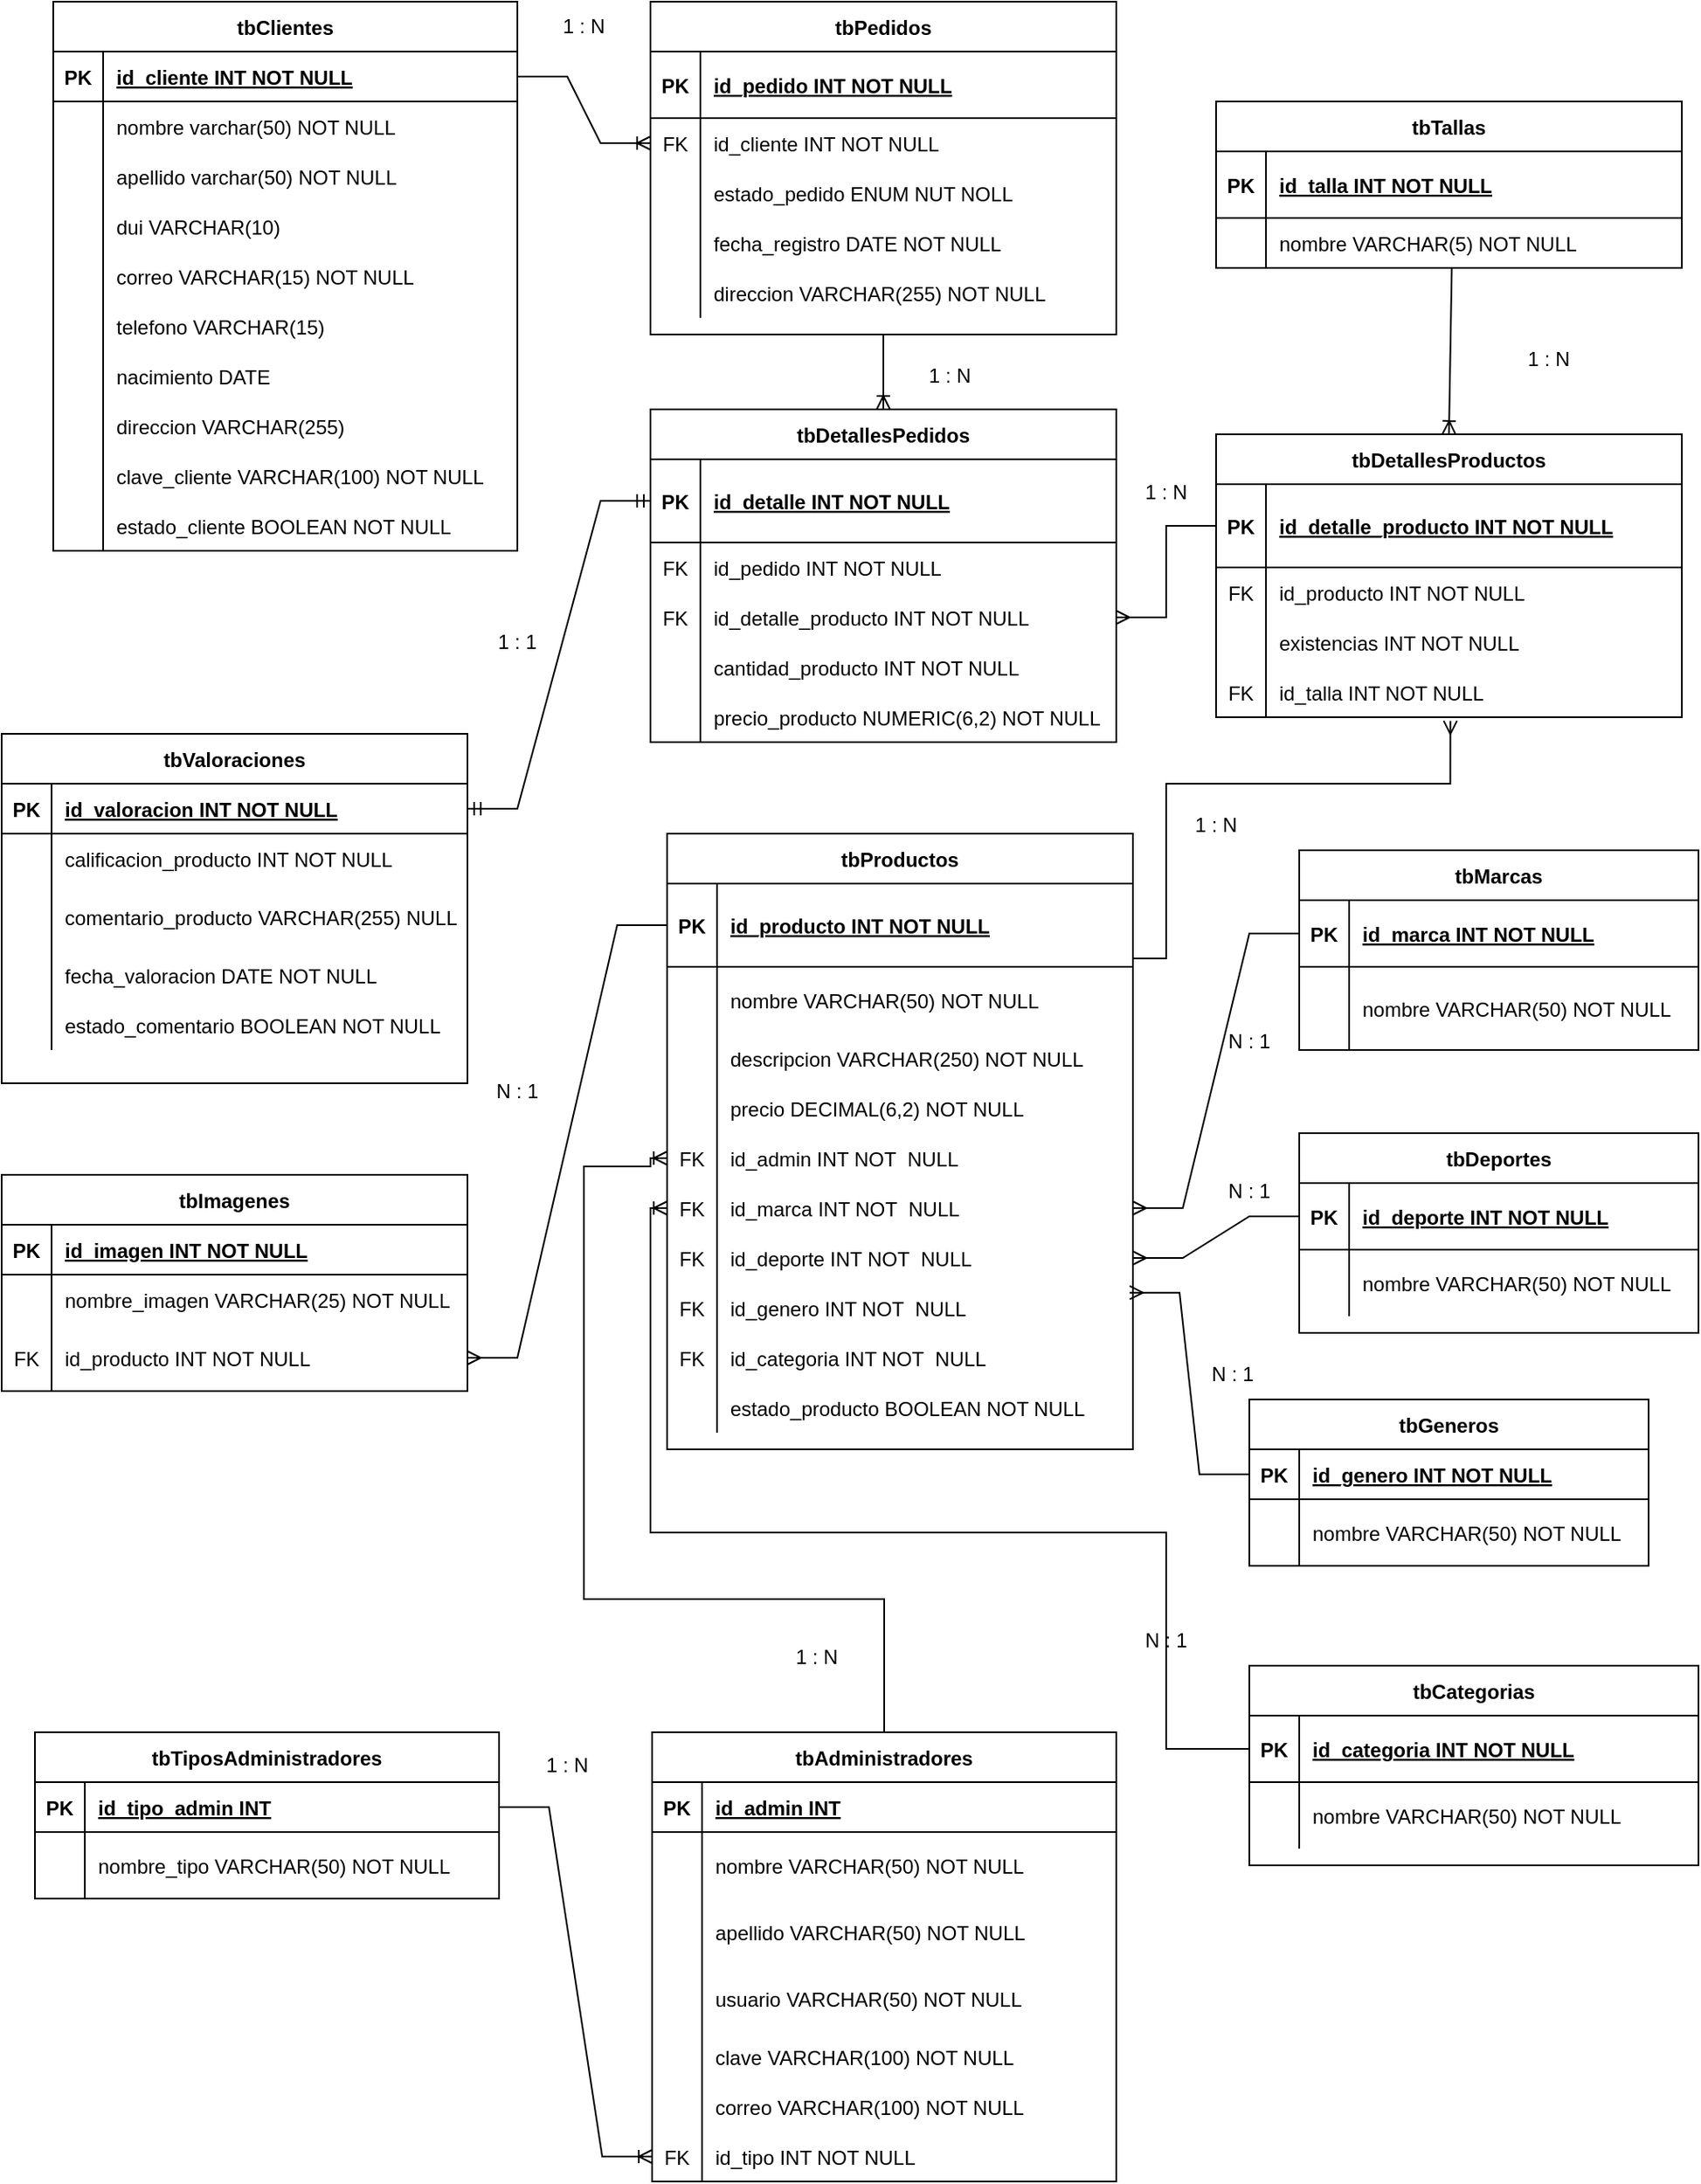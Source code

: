 <mxfile version="24.0.2" type="device">
  <diagram id="R2lEEEUBdFMjLlhIrx00" name="DBTiendaSportDevelopment">
    <mxGraphModel dx="1259" dy="693" grid="1" gridSize="10" guides="1" tooltips="1" connect="1" arrows="1" fold="1" page="1" pageScale="1" pageWidth="3300" pageHeight="4681" background="#FFFFFF" math="0" shadow="0" extFonts="Permanent Marker^https://fonts.googleapis.com/css?family=Permanent+Marker">
      <root>
        <mxCell id="0" />
        <mxCell id="1" parent="0" />
        <mxCell id="C-vyLk0tnHw3VtMMgP7b-2" value="tbDeportes" style="shape=table;startSize=30;container=1;collapsible=1;childLayout=tableLayout;fixedRows=1;rowLines=0;fontStyle=1;align=center;resizeLast=1;" parent="1" vertex="1">
          <mxGeometry x="870" y="800" width="240" height="120" as="geometry" />
        </mxCell>
        <mxCell id="C-vyLk0tnHw3VtMMgP7b-3" value="" style="shape=partialRectangle;collapsible=0;dropTarget=0;pointerEvents=0;fillColor=none;points=[[0,0.5],[1,0.5]];portConstraint=eastwest;top=0;left=0;right=0;bottom=1;" parent="C-vyLk0tnHw3VtMMgP7b-2" vertex="1">
          <mxGeometry y="30" width="240" height="40" as="geometry" />
        </mxCell>
        <mxCell id="C-vyLk0tnHw3VtMMgP7b-4" value="PK" style="shape=partialRectangle;overflow=hidden;connectable=0;fillColor=none;top=0;left=0;bottom=0;right=0;fontStyle=1;" parent="C-vyLk0tnHw3VtMMgP7b-3" vertex="1">
          <mxGeometry width="30" height="40" as="geometry">
            <mxRectangle width="30" height="40" as="alternateBounds" />
          </mxGeometry>
        </mxCell>
        <mxCell id="C-vyLk0tnHw3VtMMgP7b-5" value="id_deporte INT NOT NULL" style="shape=partialRectangle;overflow=hidden;connectable=0;fillColor=none;top=0;left=0;bottom=0;right=0;align=left;spacingLeft=6;fontStyle=5;" parent="C-vyLk0tnHw3VtMMgP7b-3" vertex="1">
          <mxGeometry x="30" width="210" height="40" as="geometry">
            <mxRectangle width="210" height="40" as="alternateBounds" />
          </mxGeometry>
        </mxCell>
        <mxCell id="C-vyLk0tnHw3VtMMgP7b-6" value="" style="shape=partialRectangle;collapsible=0;dropTarget=0;pointerEvents=0;fillColor=none;points=[[0,0.5],[1,0.5]];portConstraint=eastwest;top=0;left=0;right=0;bottom=0;" parent="C-vyLk0tnHw3VtMMgP7b-2" vertex="1">
          <mxGeometry y="70" width="240" height="40" as="geometry" />
        </mxCell>
        <mxCell id="C-vyLk0tnHw3VtMMgP7b-7" value="" style="shape=partialRectangle;overflow=hidden;connectable=0;fillColor=none;top=0;left=0;bottom=0;right=0;" parent="C-vyLk0tnHw3VtMMgP7b-6" vertex="1">
          <mxGeometry width="30" height="40" as="geometry">
            <mxRectangle width="30" height="40" as="alternateBounds" />
          </mxGeometry>
        </mxCell>
        <mxCell id="C-vyLk0tnHw3VtMMgP7b-8" value="nombre VARCHAR(50) NOT NULL" style="shape=partialRectangle;overflow=hidden;connectable=0;fillColor=none;top=0;left=0;bottom=0;right=0;align=left;spacingLeft=6;" parent="C-vyLk0tnHw3VtMMgP7b-6" vertex="1">
          <mxGeometry x="30" width="210" height="40" as="geometry">
            <mxRectangle width="210" height="40" as="alternateBounds" />
          </mxGeometry>
        </mxCell>
        <mxCell id="C-vyLk0tnHw3VtMMgP7b-23" value="tbClientes" style="shape=table;startSize=30;container=1;collapsible=1;childLayout=tableLayout;fixedRows=1;rowLines=0;fontStyle=1;align=center;resizeLast=1;" parent="1" vertex="1">
          <mxGeometry x="121" y="120" width="279" height="330" as="geometry" />
        </mxCell>
        <mxCell id="C-vyLk0tnHw3VtMMgP7b-24" value="" style="shape=partialRectangle;collapsible=0;dropTarget=0;pointerEvents=0;fillColor=none;points=[[0,0.5],[1,0.5]];portConstraint=eastwest;top=0;left=0;right=0;bottom=1;" parent="C-vyLk0tnHw3VtMMgP7b-23" vertex="1">
          <mxGeometry y="30" width="279" height="30" as="geometry" />
        </mxCell>
        <mxCell id="C-vyLk0tnHw3VtMMgP7b-25" value="PK" style="shape=partialRectangle;overflow=hidden;connectable=0;fillColor=none;top=0;left=0;bottom=0;right=0;fontStyle=1;" parent="C-vyLk0tnHw3VtMMgP7b-24" vertex="1">
          <mxGeometry width="30" height="30" as="geometry">
            <mxRectangle width="30" height="30" as="alternateBounds" />
          </mxGeometry>
        </mxCell>
        <mxCell id="C-vyLk0tnHw3VtMMgP7b-26" value="id_cliente INT NOT NULL" style="shape=partialRectangle;overflow=hidden;connectable=0;fillColor=none;top=0;left=0;bottom=0;right=0;align=left;spacingLeft=6;fontStyle=5;" parent="C-vyLk0tnHw3VtMMgP7b-24" vertex="1">
          <mxGeometry x="30" width="249" height="30" as="geometry">
            <mxRectangle width="249" height="30" as="alternateBounds" />
          </mxGeometry>
        </mxCell>
        <mxCell id="C-vyLk0tnHw3VtMMgP7b-27" value="" style="shape=partialRectangle;collapsible=0;dropTarget=0;pointerEvents=0;fillColor=none;points=[[0,0.5],[1,0.5]];portConstraint=eastwest;top=0;left=0;right=0;bottom=0;" parent="C-vyLk0tnHw3VtMMgP7b-23" vertex="1">
          <mxGeometry y="60" width="279" height="30" as="geometry" />
        </mxCell>
        <mxCell id="C-vyLk0tnHw3VtMMgP7b-28" value="" style="shape=partialRectangle;overflow=hidden;connectable=0;fillColor=none;top=0;left=0;bottom=0;right=0;" parent="C-vyLk0tnHw3VtMMgP7b-27" vertex="1">
          <mxGeometry width="30" height="30" as="geometry">
            <mxRectangle width="30" height="30" as="alternateBounds" />
          </mxGeometry>
        </mxCell>
        <mxCell id="C-vyLk0tnHw3VtMMgP7b-29" value="nombre varchar(50) NOT NULL" style="shape=partialRectangle;overflow=hidden;connectable=0;fillColor=none;top=0;left=0;bottom=0;right=0;align=left;spacingLeft=6;" parent="C-vyLk0tnHw3VtMMgP7b-27" vertex="1">
          <mxGeometry x="30" width="249" height="30" as="geometry">
            <mxRectangle width="249" height="30" as="alternateBounds" />
          </mxGeometry>
        </mxCell>
        <mxCell id="sq_QtwSXxUA06QukDxdm-12" value="" style="shape=partialRectangle;collapsible=0;dropTarget=0;pointerEvents=0;fillColor=none;points=[[0,0.5],[1,0.5]];portConstraint=eastwest;top=0;left=0;right=0;bottom=0;" parent="C-vyLk0tnHw3VtMMgP7b-23" vertex="1">
          <mxGeometry y="90" width="279" height="30" as="geometry" />
        </mxCell>
        <mxCell id="sq_QtwSXxUA06QukDxdm-13" value="" style="shape=partialRectangle;overflow=hidden;connectable=0;fillColor=none;top=0;left=0;bottom=0;right=0;" parent="sq_QtwSXxUA06QukDxdm-12" vertex="1">
          <mxGeometry width="30" height="30" as="geometry">
            <mxRectangle width="30" height="30" as="alternateBounds" />
          </mxGeometry>
        </mxCell>
        <mxCell id="sq_QtwSXxUA06QukDxdm-14" value="apellido varchar(50) NOT NULL" style="shape=partialRectangle;overflow=hidden;connectable=0;fillColor=none;top=0;left=0;bottom=0;right=0;align=left;spacingLeft=6;" parent="sq_QtwSXxUA06QukDxdm-12" vertex="1">
          <mxGeometry x="30" width="249" height="30" as="geometry">
            <mxRectangle width="249" height="30" as="alternateBounds" />
          </mxGeometry>
        </mxCell>
        <mxCell id="sq_QtwSXxUA06QukDxdm-15" value="" style="shape=partialRectangle;collapsible=0;dropTarget=0;pointerEvents=0;fillColor=none;points=[[0,0.5],[1,0.5]];portConstraint=eastwest;top=0;left=0;right=0;bottom=0;" parent="C-vyLk0tnHw3VtMMgP7b-23" vertex="1">
          <mxGeometry y="120" width="279" height="30" as="geometry" />
        </mxCell>
        <mxCell id="sq_QtwSXxUA06QukDxdm-16" value="" style="shape=partialRectangle;overflow=hidden;connectable=0;fillColor=none;top=0;left=0;bottom=0;right=0;" parent="sq_QtwSXxUA06QukDxdm-15" vertex="1">
          <mxGeometry width="30" height="30" as="geometry">
            <mxRectangle width="30" height="30" as="alternateBounds" />
          </mxGeometry>
        </mxCell>
        <mxCell id="sq_QtwSXxUA06QukDxdm-17" value="dui VARCHAR(10)" style="shape=partialRectangle;overflow=hidden;connectable=0;fillColor=none;top=0;left=0;bottom=0;right=0;align=left;spacingLeft=6;" parent="sq_QtwSXxUA06QukDxdm-15" vertex="1">
          <mxGeometry x="30" width="249" height="30" as="geometry">
            <mxRectangle width="249" height="30" as="alternateBounds" />
          </mxGeometry>
        </mxCell>
        <mxCell id="sq_QtwSXxUA06QukDxdm-18" value="" style="shape=partialRectangle;collapsible=0;dropTarget=0;pointerEvents=0;fillColor=none;points=[[0,0.5],[1,0.5]];portConstraint=eastwest;top=0;left=0;right=0;bottom=0;" parent="C-vyLk0tnHw3VtMMgP7b-23" vertex="1">
          <mxGeometry y="150" width="279" height="30" as="geometry" />
        </mxCell>
        <mxCell id="sq_QtwSXxUA06QukDxdm-19" value="" style="shape=partialRectangle;overflow=hidden;connectable=0;fillColor=none;top=0;left=0;bottom=0;right=0;" parent="sq_QtwSXxUA06QukDxdm-18" vertex="1">
          <mxGeometry width="30" height="30" as="geometry">
            <mxRectangle width="30" height="30" as="alternateBounds" />
          </mxGeometry>
        </mxCell>
        <mxCell id="sq_QtwSXxUA06QukDxdm-20" value="correo VARCHAR(15) NOT NULL" style="shape=partialRectangle;overflow=hidden;connectable=0;fillColor=none;top=0;left=0;bottom=0;right=0;align=left;spacingLeft=6;" parent="sq_QtwSXxUA06QukDxdm-18" vertex="1">
          <mxGeometry x="30" width="249" height="30" as="geometry">
            <mxRectangle width="249" height="30" as="alternateBounds" />
          </mxGeometry>
        </mxCell>
        <mxCell id="sq_QtwSXxUA06QukDxdm-21" value="" style="shape=partialRectangle;collapsible=0;dropTarget=0;pointerEvents=0;fillColor=none;points=[[0,0.5],[1,0.5]];portConstraint=eastwest;top=0;left=0;right=0;bottom=0;" parent="C-vyLk0tnHw3VtMMgP7b-23" vertex="1">
          <mxGeometry y="180" width="279" height="30" as="geometry" />
        </mxCell>
        <mxCell id="sq_QtwSXxUA06QukDxdm-22" value="" style="shape=partialRectangle;overflow=hidden;connectable=0;fillColor=none;top=0;left=0;bottom=0;right=0;" parent="sq_QtwSXxUA06QukDxdm-21" vertex="1">
          <mxGeometry width="30" height="30" as="geometry">
            <mxRectangle width="30" height="30" as="alternateBounds" />
          </mxGeometry>
        </mxCell>
        <mxCell id="sq_QtwSXxUA06QukDxdm-23" value="telefono VARCHAR(15)" style="shape=partialRectangle;overflow=hidden;connectable=0;fillColor=none;top=0;left=0;bottom=0;right=0;align=left;spacingLeft=6;" parent="sq_QtwSXxUA06QukDxdm-21" vertex="1">
          <mxGeometry x="30" width="249" height="30" as="geometry">
            <mxRectangle width="249" height="30" as="alternateBounds" />
          </mxGeometry>
        </mxCell>
        <mxCell id="sq_QtwSXxUA06QukDxdm-24" value="" style="shape=partialRectangle;collapsible=0;dropTarget=0;pointerEvents=0;fillColor=none;points=[[0,0.5],[1,0.5]];portConstraint=eastwest;top=0;left=0;right=0;bottom=0;" parent="C-vyLk0tnHw3VtMMgP7b-23" vertex="1">
          <mxGeometry y="210" width="279" height="30" as="geometry" />
        </mxCell>
        <mxCell id="sq_QtwSXxUA06QukDxdm-25" value="" style="shape=partialRectangle;overflow=hidden;connectable=0;fillColor=none;top=0;left=0;bottom=0;right=0;" parent="sq_QtwSXxUA06QukDxdm-24" vertex="1">
          <mxGeometry width="30" height="30" as="geometry">
            <mxRectangle width="30" height="30" as="alternateBounds" />
          </mxGeometry>
        </mxCell>
        <mxCell id="sq_QtwSXxUA06QukDxdm-26" value="nacimiento DATE" style="shape=partialRectangle;overflow=hidden;connectable=0;fillColor=none;top=0;left=0;bottom=0;right=0;align=left;spacingLeft=6;" parent="sq_QtwSXxUA06QukDxdm-24" vertex="1">
          <mxGeometry x="30" width="249" height="30" as="geometry">
            <mxRectangle width="249" height="30" as="alternateBounds" />
          </mxGeometry>
        </mxCell>
        <mxCell id="sq_QtwSXxUA06QukDxdm-27" value="" style="shape=partialRectangle;collapsible=0;dropTarget=0;pointerEvents=0;fillColor=none;points=[[0,0.5],[1,0.5]];portConstraint=eastwest;top=0;left=0;right=0;bottom=0;" parent="C-vyLk0tnHw3VtMMgP7b-23" vertex="1">
          <mxGeometry y="240" width="279" height="30" as="geometry" />
        </mxCell>
        <mxCell id="sq_QtwSXxUA06QukDxdm-28" value="" style="shape=partialRectangle;overflow=hidden;connectable=0;fillColor=none;top=0;left=0;bottom=0;right=0;" parent="sq_QtwSXxUA06QukDxdm-27" vertex="1">
          <mxGeometry width="30" height="30" as="geometry">
            <mxRectangle width="30" height="30" as="alternateBounds" />
          </mxGeometry>
        </mxCell>
        <mxCell id="sq_QtwSXxUA06QukDxdm-29" value="direccion VARCHAR(255)" style="shape=partialRectangle;overflow=hidden;connectable=0;fillColor=none;top=0;left=0;bottom=0;right=0;align=left;spacingLeft=6;" parent="sq_QtwSXxUA06QukDxdm-27" vertex="1">
          <mxGeometry x="30" width="249" height="30" as="geometry">
            <mxRectangle width="249" height="30" as="alternateBounds" />
          </mxGeometry>
        </mxCell>
        <mxCell id="m5zQa_fa6NY1BCR0YSau-2" value="" style="shape=partialRectangle;collapsible=0;dropTarget=0;pointerEvents=0;fillColor=none;points=[[0,0.5],[1,0.5]];portConstraint=eastwest;top=0;left=0;right=0;bottom=0;" parent="C-vyLk0tnHw3VtMMgP7b-23" vertex="1">
          <mxGeometry y="270" width="279" height="30" as="geometry" />
        </mxCell>
        <mxCell id="m5zQa_fa6NY1BCR0YSau-3" value="" style="shape=partialRectangle;overflow=hidden;connectable=0;fillColor=none;top=0;left=0;bottom=0;right=0;" parent="m5zQa_fa6NY1BCR0YSau-2" vertex="1">
          <mxGeometry width="30" height="30" as="geometry">
            <mxRectangle width="30" height="30" as="alternateBounds" />
          </mxGeometry>
        </mxCell>
        <mxCell id="m5zQa_fa6NY1BCR0YSau-4" value="clave_cliente VARCHAR(100) NOT NULL" style="shape=partialRectangle;overflow=hidden;connectable=0;fillColor=none;top=0;left=0;bottom=0;right=0;align=left;spacingLeft=6;" parent="m5zQa_fa6NY1BCR0YSau-2" vertex="1">
          <mxGeometry x="30" width="249" height="30" as="geometry">
            <mxRectangle width="249" height="30" as="alternateBounds" />
          </mxGeometry>
        </mxCell>
        <mxCell id="d_tItn0G6uVwqaY-loU3-4" value="" style="shape=partialRectangle;collapsible=0;dropTarget=0;pointerEvents=0;fillColor=none;points=[[0,0.5],[1,0.5]];portConstraint=eastwest;top=0;left=0;right=0;bottom=0;" parent="C-vyLk0tnHw3VtMMgP7b-23" vertex="1">
          <mxGeometry y="300" width="279" height="30" as="geometry" />
        </mxCell>
        <mxCell id="d_tItn0G6uVwqaY-loU3-5" value="" style="shape=partialRectangle;overflow=hidden;connectable=0;fillColor=none;top=0;left=0;bottom=0;right=0;" parent="d_tItn0G6uVwqaY-loU3-4" vertex="1">
          <mxGeometry width="30" height="30" as="geometry">
            <mxRectangle width="30" height="30" as="alternateBounds" />
          </mxGeometry>
        </mxCell>
        <mxCell id="d_tItn0G6uVwqaY-loU3-6" value="estado_cliente BOOLEAN NOT NULL" style="shape=partialRectangle;overflow=hidden;connectable=0;fillColor=none;top=0;left=0;bottom=0;right=0;align=left;spacingLeft=6;" parent="d_tItn0G6uVwqaY-loU3-4" vertex="1">
          <mxGeometry x="30" width="249" height="30" as="geometry">
            <mxRectangle width="249" height="30" as="alternateBounds" />
          </mxGeometry>
        </mxCell>
        <mxCell id="C-vyLk0tnHw3VtMMgP7b-13" value="tbProductos" style="shape=table;startSize=30;container=1;collapsible=1;childLayout=tableLayout;fixedRows=1;rowLines=0;fontStyle=1;align=center;resizeLast=1;" parent="1" vertex="1">
          <mxGeometry x="490" y="620" width="280" height="370" as="geometry" />
        </mxCell>
        <mxCell id="C-vyLk0tnHw3VtMMgP7b-14" value="" style="shape=partialRectangle;collapsible=0;dropTarget=0;pointerEvents=0;fillColor=none;points=[[0,0.5],[1,0.5]];portConstraint=eastwest;top=0;left=0;right=0;bottom=1;" parent="C-vyLk0tnHw3VtMMgP7b-13" vertex="1">
          <mxGeometry y="30" width="280" height="50" as="geometry" />
        </mxCell>
        <mxCell id="C-vyLk0tnHw3VtMMgP7b-15" value="PK" style="shape=partialRectangle;overflow=hidden;connectable=0;fillColor=none;top=0;left=0;bottom=0;right=0;fontStyle=1;" parent="C-vyLk0tnHw3VtMMgP7b-14" vertex="1">
          <mxGeometry width="30" height="50" as="geometry">
            <mxRectangle width="30" height="50" as="alternateBounds" />
          </mxGeometry>
        </mxCell>
        <mxCell id="C-vyLk0tnHw3VtMMgP7b-16" value="id_producto INT NOT NULL" style="shape=partialRectangle;overflow=hidden;connectable=0;fillColor=none;top=0;left=0;bottom=0;right=0;align=left;spacingLeft=6;fontStyle=5;" parent="C-vyLk0tnHw3VtMMgP7b-14" vertex="1">
          <mxGeometry x="30" width="250" height="50" as="geometry">
            <mxRectangle width="250" height="50" as="alternateBounds" />
          </mxGeometry>
        </mxCell>
        <mxCell id="C-vyLk0tnHw3VtMMgP7b-17" value="" style="shape=partialRectangle;collapsible=0;dropTarget=0;pointerEvents=0;fillColor=none;points=[[0,0.5],[1,0.5]];portConstraint=eastwest;top=0;left=0;right=0;bottom=0;" parent="C-vyLk0tnHw3VtMMgP7b-13" vertex="1">
          <mxGeometry y="80" width="280" height="40" as="geometry" />
        </mxCell>
        <mxCell id="C-vyLk0tnHw3VtMMgP7b-18" value="" style="shape=partialRectangle;overflow=hidden;connectable=0;fillColor=none;top=0;left=0;bottom=0;right=0;" parent="C-vyLk0tnHw3VtMMgP7b-17" vertex="1">
          <mxGeometry width="30" height="40" as="geometry">
            <mxRectangle width="30" height="40" as="alternateBounds" />
          </mxGeometry>
        </mxCell>
        <mxCell id="C-vyLk0tnHw3VtMMgP7b-19" value="nombre VARCHAR(50) NOT NULL" style="shape=partialRectangle;overflow=hidden;connectable=0;fillColor=none;top=0;left=0;bottom=0;right=0;align=left;spacingLeft=6;" parent="C-vyLk0tnHw3VtMMgP7b-17" vertex="1">
          <mxGeometry x="30" width="250" height="40" as="geometry">
            <mxRectangle width="250" height="40" as="alternateBounds" />
          </mxGeometry>
        </mxCell>
        <mxCell id="C-vyLk0tnHw3VtMMgP7b-20" value="" style="shape=partialRectangle;collapsible=0;dropTarget=0;pointerEvents=0;fillColor=none;points=[[0,0.5],[1,0.5]];portConstraint=eastwest;top=0;left=0;right=0;bottom=0;" parent="C-vyLk0tnHw3VtMMgP7b-13" vertex="1">
          <mxGeometry y="120" width="280" height="30" as="geometry" />
        </mxCell>
        <mxCell id="C-vyLk0tnHw3VtMMgP7b-21" value="       " style="shape=partialRectangle;overflow=hidden;connectable=0;fillColor=none;top=0;left=0;bottom=0;right=0;" parent="C-vyLk0tnHw3VtMMgP7b-20" vertex="1">
          <mxGeometry width="30" height="30" as="geometry">
            <mxRectangle width="30" height="30" as="alternateBounds" />
          </mxGeometry>
        </mxCell>
        <mxCell id="C-vyLk0tnHw3VtMMgP7b-22" value="descripcion VARCHAR(250) NOT NULL" style="shape=partialRectangle;overflow=hidden;connectable=0;fillColor=none;top=0;left=0;bottom=0;right=0;align=left;spacingLeft=6;" parent="C-vyLk0tnHw3VtMMgP7b-20" vertex="1">
          <mxGeometry x="30" width="250" height="30" as="geometry">
            <mxRectangle width="250" height="30" as="alternateBounds" />
          </mxGeometry>
        </mxCell>
        <mxCell id="Q_rhbIenestMNcVnE7zl-30" value="" style="shape=partialRectangle;collapsible=0;dropTarget=0;pointerEvents=0;fillColor=none;points=[[0,0.5],[1,0.5]];portConstraint=eastwest;top=0;left=0;right=0;bottom=0;" parent="C-vyLk0tnHw3VtMMgP7b-13" vertex="1">
          <mxGeometry y="150" width="280" height="30" as="geometry" />
        </mxCell>
        <mxCell id="Q_rhbIenestMNcVnE7zl-31" value="" style="shape=partialRectangle;overflow=hidden;connectable=0;fillColor=none;top=0;left=0;bottom=0;right=0;" parent="Q_rhbIenestMNcVnE7zl-30" vertex="1">
          <mxGeometry width="30" height="30" as="geometry">
            <mxRectangle width="30" height="30" as="alternateBounds" />
          </mxGeometry>
        </mxCell>
        <mxCell id="Q_rhbIenestMNcVnE7zl-32" value="precio DECIMAL(6,2) NOT NULL" style="shape=partialRectangle;overflow=hidden;connectable=0;fillColor=none;top=0;left=0;bottom=0;right=0;align=left;spacingLeft=6;" parent="Q_rhbIenestMNcVnE7zl-30" vertex="1">
          <mxGeometry x="30" width="250" height="30" as="geometry">
            <mxRectangle width="250" height="30" as="alternateBounds" />
          </mxGeometry>
        </mxCell>
        <mxCell id="Q_rhbIenestMNcVnE7zl-74" value="" style="shape=partialRectangle;collapsible=0;dropTarget=0;pointerEvents=0;fillColor=none;points=[[0,0.5],[1,0.5]];portConstraint=eastwest;top=0;left=0;right=0;bottom=0;" parent="C-vyLk0tnHw3VtMMgP7b-13" vertex="1">
          <mxGeometry y="180" width="280" height="30" as="geometry" />
        </mxCell>
        <mxCell id="Q_rhbIenestMNcVnE7zl-75" value="FK" style="shape=partialRectangle;overflow=hidden;connectable=0;fillColor=none;top=0;left=0;bottom=0;right=0;" parent="Q_rhbIenestMNcVnE7zl-74" vertex="1">
          <mxGeometry width="30" height="30" as="geometry">
            <mxRectangle width="30" height="30" as="alternateBounds" />
          </mxGeometry>
        </mxCell>
        <mxCell id="Q_rhbIenestMNcVnE7zl-76" value="id_admin INT NOT  NULL" style="shape=partialRectangle;overflow=hidden;connectable=0;fillColor=none;top=0;left=0;bottom=0;right=0;align=left;spacingLeft=6;" parent="Q_rhbIenestMNcVnE7zl-74" vertex="1">
          <mxGeometry x="30" width="250" height="30" as="geometry">
            <mxRectangle width="250" height="30" as="alternateBounds" />
          </mxGeometry>
        </mxCell>
        <mxCell id="ahzCukuD8wgz7364JSYi-1" value="" style="shape=partialRectangle;collapsible=0;dropTarget=0;pointerEvents=0;fillColor=none;points=[[0,0.5],[1,0.5]];portConstraint=eastwest;top=0;left=0;right=0;bottom=0;" parent="C-vyLk0tnHw3VtMMgP7b-13" vertex="1">
          <mxGeometry y="210" width="280" height="30" as="geometry" />
        </mxCell>
        <mxCell id="ahzCukuD8wgz7364JSYi-2" value="FK" style="shape=partialRectangle;overflow=hidden;connectable=0;fillColor=none;top=0;left=0;bottom=0;right=0;" parent="ahzCukuD8wgz7364JSYi-1" vertex="1">
          <mxGeometry width="30" height="30" as="geometry">
            <mxRectangle width="30" height="30" as="alternateBounds" />
          </mxGeometry>
        </mxCell>
        <mxCell id="ahzCukuD8wgz7364JSYi-3" value="id_marca INT NOT  NULL" style="shape=partialRectangle;overflow=hidden;connectable=0;fillColor=none;top=0;left=0;bottom=0;right=0;align=left;spacingLeft=6;" parent="ahzCukuD8wgz7364JSYi-1" vertex="1">
          <mxGeometry x="30" width="250" height="30" as="geometry">
            <mxRectangle width="250" height="30" as="alternateBounds" />
          </mxGeometry>
        </mxCell>
        <mxCell id="ahzCukuD8wgz7364JSYi-4" value="" style="shape=partialRectangle;collapsible=0;dropTarget=0;pointerEvents=0;fillColor=none;points=[[0,0.5],[1,0.5]];portConstraint=eastwest;top=0;left=0;right=0;bottom=0;" parent="C-vyLk0tnHw3VtMMgP7b-13" vertex="1">
          <mxGeometry y="240" width="280" height="30" as="geometry" />
        </mxCell>
        <mxCell id="ahzCukuD8wgz7364JSYi-5" value="FK" style="shape=partialRectangle;overflow=hidden;connectable=0;fillColor=none;top=0;left=0;bottom=0;right=0;" parent="ahzCukuD8wgz7364JSYi-4" vertex="1">
          <mxGeometry width="30" height="30" as="geometry">
            <mxRectangle width="30" height="30" as="alternateBounds" />
          </mxGeometry>
        </mxCell>
        <mxCell id="ahzCukuD8wgz7364JSYi-6" value="id_deporte INT NOT  NULL" style="shape=partialRectangle;overflow=hidden;connectable=0;fillColor=none;top=0;left=0;bottom=0;right=0;align=left;spacingLeft=6;" parent="ahzCukuD8wgz7364JSYi-4" vertex="1">
          <mxGeometry x="30" width="250" height="30" as="geometry">
            <mxRectangle width="250" height="30" as="alternateBounds" />
          </mxGeometry>
        </mxCell>
        <mxCell id="ahzCukuD8wgz7364JSYi-7" value="" style="shape=partialRectangle;collapsible=0;dropTarget=0;pointerEvents=0;fillColor=none;points=[[0,0.5],[1,0.5]];portConstraint=eastwest;top=0;left=0;right=0;bottom=0;" parent="C-vyLk0tnHw3VtMMgP7b-13" vertex="1">
          <mxGeometry y="270" width="280" height="30" as="geometry" />
        </mxCell>
        <mxCell id="ahzCukuD8wgz7364JSYi-8" value="FK" style="shape=partialRectangle;overflow=hidden;connectable=0;fillColor=none;top=0;left=0;bottom=0;right=0;" parent="ahzCukuD8wgz7364JSYi-7" vertex="1">
          <mxGeometry width="30" height="30" as="geometry">
            <mxRectangle width="30" height="30" as="alternateBounds" />
          </mxGeometry>
        </mxCell>
        <mxCell id="ahzCukuD8wgz7364JSYi-9" value="id_genero INT NOT  NULL" style="shape=partialRectangle;overflow=hidden;connectable=0;fillColor=none;top=0;left=0;bottom=0;right=0;align=left;spacingLeft=6;" parent="ahzCukuD8wgz7364JSYi-7" vertex="1">
          <mxGeometry x="30" width="250" height="30" as="geometry">
            <mxRectangle width="250" height="30" as="alternateBounds" />
          </mxGeometry>
        </mxCell>
        <mxCell id="ahzCukuD8wgz7364JSYi-10" value="" style="shape=partialRectangle;collapsible=0;dropTarget=0;pointerEvents=0;fillColor=none;points=[[0,0.5],[1,0.5]];portConstraint=eastwest;top=0;left=0;right=0;bottom=0;" parent="C-vyLk0tnHw3VtMMgP7b-13" vertex="1">
          <mxGeometry y="300" width="280" height="30" as="geometry" />
        </mxCell>
        <mxCell id="ahzCukuD8wgz7364JSYi-11" value="FK" style="shape=partialRectangle;overflow=hidden;connectable=0;fillColor=none;top=0;left=0;bottom=0;right=0;" parent="ahzCukuD8wgz7364JSYi-10" vertex="1">
          <mxGeometry width="30" height="30" as="geometry">
            <mxRectangle width="30" height="30" as="alternateBounds" />
          </mxGeometry>
        </mxCell>
        <mxCell id="ahzCukuD8wgz7364JSYi-12" value="id_categoria INT NOT  NULL" style="shape=partialRectangle;overflow=hidden;connectable=0;fillColor=none;top=0;left=0;bottom=0;right=0;align=left;spacingLeft=6;" parent="ahzCukuD8wgz7364JSYi-10" vertex="1">
          <mxGeometry x="30" width="250" height="30" as="geometry">
            <mxRectangle width="250" height="30" as="alternateBounds" />
          </mxGeometry>
        </mxCell>
        <mxCell id="d_tItn0G6uVwqaY-loU3-1" value="" style="shape=partialRectangle;collapsible=0;dropTarget=0;pointerEvents=0;fillColor=none;points=[[0,0.5],[1,0.5]];portConstraint=eastwest;top=0;left=0;right=0;bottom=0;" parent="C-vyLk0tnHw3VtMMgP7b-13" vertex="1">
          <mxGeometry y="330" width="280" height="30" as="geometry" />
        </mxCell>
        <mxCell id="d_tItn0G6uVwqaY-loU3-2" value="" style="shape=partialRectangle;overflow=hidden;connectable=0;fillColor=none;top=0;left=0;bottom=0;right=0;" parent="d_tItn0G6uVwqaY-loU3-1" vertex="1">
          <mxGeometry width="30" height="30" as="geometry">
            <mxRectangle width="30" height="30" as="alternateBounds" />
          </mxGeometry>
        </mxCell>
        <mxCell id="d_tItn0G6uVwqaY-loU3-3" value="estado_producto BOOLEAN NOT NULL" style="shape=partialRectangle;overflow=hidden;connectable=0;fillColor=none;top=0;left=0;bottom=0;right=0;align=left;spacingLeft=6;" parent="d_tItn0G6uVwqaY-loU3-1" vertex="1">
          <mxGeometry x="30" width="250" height="30" as="geometry">
            <mxRectangle width="250" height="30" as="alternateBounds" />
          </mxGeometry>
        </mxCell>
        <mxCell id="CFtYlnuF0MrKsj54wZe--1" value="tbAdministradores" style="shape=table;startSize=30;container=1;collapsible=1;childLayout=tableLayout;fixedRows=1;rowLines=0;fontStyle=1;align=center;resizeLast=1;" parent="1" vertex="1">
          <mxGeometry x="481" y="1160" width="279" height="270" as="geometry" />
        </mxCell>
        <mxCell id="CFtYlnuF0MrKsj54wZe--2" value="" style="shape=partialRectangle;collapsible=0;dropTarget=0;pointerEvents=0;fillColor=none;points=[[0,0.5],[1,0.5]];portConstraint=eastwest;top=0;left=0;right=0;bottom=1;" parent="CFtYlnuF0MrKsj54wZe--1" vertex="1">
          <mxGeometry y="30" width="279" height="30" as="geometry" />
        </mxCell>
        <mxCell id="CFtYlnuF0MrKsj54wZe--3" value="PK" style="shape=partialRectangle;overflow=hidden;connectable=0;fillColor=none;top=0;left=0;bottom=0;right=0;fontStyle=1;" parent="CFtYlnuF0MrKsj54wZe--2" vertex="1">
          <mxGeometry width="30" height="30" as="geometry">
            <mxRectangle width="30" height="30" as="alternateBounds" />
          </mxGeometry>
        </mxCell>
        <mxCell id="CFtYlnuF0MrKsj54wZe--4" value="id_admin INT" style="shape=partialRectangle;overflow=hidden;connectable=0;fillColor=none;top=0;left=0;bottom=0;right=0;align=left;spacingLeft=6;fontStyle=5;" parent="CFtYlnuF0MrKsj54wZe--2" vertex="1">
          <mxGeometry x="30" width="249" height="30" as="geometry">
            <mxRectangle width="249" height="30" as="alternateBounds" />
          </mxGeometry>
        </mxCell>
        <mxCell id="CFtYlnuF0MrKsj54wZe--5" value="" style="shape=partialRectangle;collapsible=0;dropTarget=0;pointerEvents=0;fillColor=none;points=[[0,0.5],[1,0.5]];portConstraint=eastwest;top=0;left=0;right=0;bottom=0;" parent="CFtYlnuF0MrKsj54wZe--1" vertex="1">
          <mxGeometry y="60" width="279" height="40" as="geometry" />
        </mxCell>
        <mxCell id="CFtYlnuF0MrKsj54wZe--6" value="" style="shape=partialRectangle;overflow=hidden;connectable=0;fillColor=none;top=0;left=0;bottom=0;right=0;" parent="CFtYlnuF0MrKsj54wZe--5" vertex="1">
          <mxGeometry width="30" height="40" as="geometry">
            <mxRectangle width="30" height="40" as="alternateBounds" />
          </mxGeometry>
        </mxCell>
        <mxCell id="CFtYlnuF0MrKsj54wZe--7" value="nombre VARCHAR(50) NOT NULL" style="shape=partialRectangle;overflow=hidden;connectable=0;fillColor=none;top=0;left=0;bottom=0;right=0;align=left;spacingLeft=6;" parent="CFtYlnuF0MrKsj54wZe--5" vertex="1">
          <mxGeometry x="30" width="249" height="40" as="geometry">
            <mxRectangle width="249" height="40" as="alternateBounds" />
          </mxGeometry>
        </mxCell>
        <mxCell id="Q_rhbIenestMNcVnE7zl-105" value="" style="shape=partialRectangle;collapsible=0;dropTarget=0;pointerEvents=0;fillColor=none;points=[[0,0.5],[1,0.5]];portConstraint=eastwest;top=0;left=0;right=0;bottom=0;" parent="CFtYlnuF0MrKsj54wZe--1" vertex="1">
          <mxGeometry y="100" width="279" height="40" as="geometry" />
        </mxCell>
        <mxCell id="Q_rhbIenestMNcVnE7zl-106" value="" style="shape=partialRectangle;overflow=hidden;connectable=0;fillColor=none;top=0;left=0;bottom=0;right=0;" parent="Q_rhbIenestMNcVnE7zl-105" vertex="1">
          <mxGeometry width="30" height="40" as="geometry">
            <mxRectangle width="30" height="40" as="alternateBounds" />
          </mxGeometry>
        </mxCell>
        <mxCell id="Q_rhbIenestMNcVnE7zl-107" value="apellido VARCHAR(50) NOT NULL" style="shape=partialRectangle;overflow=hidden;connectable=0;fillColor=none;top=0;left=0;bottom=0;right=0;align=left;spacingLeft=6;" parent="Q_rhbIenestMNcVnE7zl-105" vertex="1">
          <mxGeometry x="30" width="249" height="40" as="geometry">
            <mxRectangle width="249" height="40" as="alternateBounds" />
          </mxGeometry>
        </mxCell>
        <mxCell id="Q_rhbIenestMNcVnE7zl-124" value="" style="shape=partialRectangle;collapsible=0;dropTarget=0;pointerEvents=0;fillColor=none;points=[[0,0.5],[1,0.5]];portConstraint=eastwest;top=0;left=0;right=0;bottom=0;" parent="CFtYlnuF0MrKsj54wZe--1" vertex="1">
          <mxGeometry y="140" width="279" height="40" as="geometry" />
        </mxCell>
        <mxCell id="Q_rhbIenestMNcVnE7zl-125" value="" style="shape=partialRectangle;overflow=hidden;connectable=0;fillColor=none;top=0;left=0;bottom=0;right=0;" parent="Q_rhbIenestMNcVnE7zl-124" vertex="1">
          <mxGeometry width="30" height="40" as="geometry">
            <mxRectangle width="30" height="40" as="alternateBounds" />
          </mxGeometry>
        </mxCell>
        <mxCell id="Q_rhbIenestMNcVnE7zl-126" value="usuario VARCHAR(50) NOT NULL" style="shape=partialRectangle;overflow=hidden;connectable=0;fillColor=none;top=0;left=0;bottom=0;right=0;align=left;spacingLeft=6;" parent="Q_rhbIenestMNcVnE7zl-124" vertex="1">
          <mxGeometry x="30" width="249" height="40" as="geometry">
            <mxRectangle width="249" height="40" as="alternateBounds" />
          </mxGeometry>
        </mxCell>
        <mxCell id="CFtYlnuF0MrKsj54wZe--8" value="" style="shape=partialRectangle;collapsible=0;dropTarget=0;pointerEvents=0;fillColor=none;points=[[0,0.5],[1,0.5]];portConstraint=eastwest;top=0;left=0;right=0;bottom=0;" parent="CFtYlnuF0MrKsj54wZe--1" vertex="1">
          <mxGeometry y="180" width="279" height="30" as="geometry" />
        </mxCell>
        <mxCell id="CFtYlnuF0MrKsj54wZe--9" value="" style="shape=partialRectangle;overflow=hidden;connectable=0;fillColor=none;top=0;left=0;bottom=0;right=0;" parent="CFtYlnuF0MrKsj54wZe--8" vertex="1">
          <mxGeometry width="30" height="30" as="geometry">
            <mxRectangle width="30" height="30" as="alternateBounds" />
          </mxGeometry>
        </mxCell>
        <mxCell id="CFtYlnuF0MrKsj54wZe--10" value="clave VARCHAR(100) NOT NULL" style="shape=partialRectangle;overflow=hidden;connectable=0;fillColor=none;top=0;left=0;bottom=0;right=0;align=left;spacingLeft=6;" parent="CFtYlnuF0MrKsj54wZe--8" vertex="1">
          <mxGeometry x="30" width="249" height="30" as="geometry">
            <mxRectangle width="249" height="30" as="alternateBounds" />
          </mxGeometry>
        </mxCell>
        <mxCell id="Q_rhbIenestMNcVnE7zl-83" value="" style="shape=partialRectangle;collapsible=0;dropTarget=0;pointerEvents=0;fillColor=none;points=[[0,0.5],[1,0.5]];portConstraint=eastwest;top=0;left=0;right=0;bottom=0;" parent="CFtYlnuF0MrKsj54wZe--1" vertex="1">
          <mxGeometry y="210" width="279" height="30" as="geometry" />
        </mxCell>
        <mxCell id="Q_rhbIenestMNcVnE7zl-84" value="" style="shape=partialRectangle;overflow=hidden;connectable=0;fillColor=none;top=0;left=0;bottom=0;right=0;" parent="Q_rhbIenestMNcVnE7zl-83" vertex="1">
          <mxGeometry width="30" height="30" as="geometry">
            <mxRectangle width="30" height="30" as="alternateBounds" />
          </mxGeometry>
        </mxCell>
        <mxCell id="Q_rhbIenestMNcVnE7zl-85" value="correo VARCHAR(100) NOT NULL" style="shape=partialRectangle;overflow=hidden;connectable=0;fillColor=none;top=0;left=0;bottom=0;right=0;align=left;spacingLeft=6;" parent="Q_rhbIenestMNcVnE7zl-83" vertex="1">
          <mxGeometry x="30" width="249" height="30" as="geometry">
            <mxRectangle width="249" height="30" as="alternateBounds" />
          </mxGeometry>
        </mxCell>
        <mxCell id="m5zQa_fa6NY1BCR0YSau-237" style="shape=partialRectangle;collapsible=0;dropTarget=0;pointerEvents=0;fillColor=none;points=[[0,0.5],[1,0.5]];portConstraint=eastwest;top=0;left=0;right=0;bottom=0;" parent="CFtYlnuF0MrKsj54wZe--1" vertex="1">
          <mxGeometry y="240" width="279" height="30" as="geometry" />
        </mxCell>
        <mxCell id="m5zQa_fa6NY1BCR0YSau-238" value="FK" style="shape=partialRectangle;overflow=hidden;connectable=0;fillColor=none;top=0;left=0;bottom=0;right=0;" parent="m5zQa_fa6NY1BCR0YSau-237" vertex="1">
          <mxGeometry width="30" height="30" as="geometry">
            <mxRectangle width="30" height="30" as="alternateBounds" />
          </mxGeometry>
        </mxCell>
        <mxCell id="m5zQa_fa6NY1BCR0YSau-239" value="id_tipo INT NOT NULL" style="shape=partialRectangle;overflow=hidden;connectable=0;fillColor=none;top=0;left=0;bottom=0;right=0;align=left;spacingLeft=6;" parent="m5zQa_fa6NY1BCR0YSau-237" vertex="1">
          <mxGeometry x="30" width="249" height="30" as="geometry">
            <mxRectangle width="249" height="30" as="alternateBounds" />
          </mxGeometry>
        </mxCell>
        <mxCell id="CFtYlnuF0MrKsj54wZe--14" value="tbValoraciones" style="shape=table;startSize=30;container=1;collapsible=1;childLayout=tableLayout;fixedRows=1;rowLines=0;fontStyle=1;align=center;resizeLast=1;" parent="1" vertex="1">
          <mxGeometry x="90" y="560" width="280" height="210" as="geometry" />
        </mxCell>
        <mxCell id="CFtYlnuF0MrKsj54wZe--15" value="" style="shape=partialRectangle;collapsible=0;dropTarget=0;pointerEvents=0;fillColor=none;points=[[0,0.5],[1,0.5]];portConstraint=eastwest;top=0;left=0;right=0;bottom=1;" parent="CFtYlnuF0MrKsj54wZe--14" vertex="1">
          <mxGeometry y="30" width="280" height="30" as="geometry" />
        </mxCell>
        <mxCell id="CFtYlnuF0MrKsj54wZe--16" value="PK" style="shape=partialRectangle;overflow=hidden;connectable=0;fillColor=none;top=0;left=0;bottom=0;right=0;fontStyle=1;" parent="CFtYlnuF0MrKsj54wZe--15" vertex="1">
          <mxGeometry width="30" height="30" as="geometry">
            <mxRectangle width="30" height="30" as="alternateBounds" />
          </mxGeometry>
        </mxCell>
        <mxCell id="CFtYlnuF0MrKsj54wZe--17" value="id_valoracion INT NOT NULL" style="shape=partialRectangle;overflow=hidden;connectable=0;fillColor=none;top=0;left=0;bottom=0;right=0;align=left;spacingLeft=6;fontStyle=5;" parent="CFtYlnuF0MrKsj54wZe--15" vertex="1">
          <mxGeometry x="30" width="250" height="30" as="geometry">
            <mxRectangle width="250" height="30" as="alternateBounds" />
          </mxGeometry>
        </mxCell>
        <mxCell id="CFtYlnuF0MrKsj54wZe--18" value="" style="shape=partialRectangle;collapsible=0;dropTarget=0;pointerEvents=0;fillColor=none;points=[[0,0.5],[1,0.5]];portConstraint=eastwest;top=0;left=0;right=0;bottom=0;" parent="CFtYlnuF0MrKsj54wZe--14" vertex="1">
          <mxGeometry y="60" width="280" height="30" as="geometry" />
        </mxCell>
        <mxCell id="CFtYlnuF0MrKsj54wZe--19" value="" style="shape=partialRectangle;overflow=hidden;connectable=0;fillColor=none;top=0;left=0;bottom=0;right=0;" parent="CFtYlnuF0MrKsj54wZe--18" vertex="1">
          <mxGeometry width="30" height="30" as="geometry">
            <mxRectangle width="30" height="30" as="alternateBounds" />
          </mxGeometry>
        </mxCell>
        <mxCell id="CFtYlnuF0MrKsj54wZe--20" value="calificacion_producto INT NOT NULL" style="shape=partialRectangle;overflow=hidden;connectable=0;fillColor=none;top=0;left=0;bottom=0;right=0;align=left;spacingLeft=6;" parent="CFtYlnuF0MrKsj54wZe--18" vertex="1">
          <mxGeometry x="30" width="250" height="30" as="geometry">
            <mxRectangle width="250" height="30" as="alternateBounds" />
          </mxGeometry>
        </mxCell>
        <mxCell id="qV4ZUhVdavyoE5QN8CCs-1" value="" style="shape=partialRectangle;collapsible=0;dropTarget=0;pointerEvents=0;fillColor=none;points=[[0,0.5],[1,0.5]];portConstraint=eastwest;top=0;left=0;right=0;bottom=0;" parent="CFtYlnuF0MrKsj54wZe--14" vertex="1">
          <mxGeometry y="90" width="280" height="40" as="geometry" />
        </mxCell>
        <mxCell id="qV4ZUhVdavyoE5QN8CCs-2" value="" style="shape=partialRectangle;overflow=hidden;connectable=0;fillColor=none;top=0;left=0;bottom=0;right=0;" parent="qV4ZUhVdavyoE5QN8CCs-1" vertex="1">
          <mxGeometry width="30" height="40" as="geometry">
            <mxRectangle width="30" height="40" as="alternateBounds" />
          </mxGeometry>
        </mxCell>
        <mxCell id="qV4ZUhVdavyoE5QN8CCs-3" value="comentario_producto VARCHAR(255) NULL" style="shape=partialRectangle;overflow=hidden;connectable=0;fillColor=none;top=0;left=0;bottom=0;right=0;align=left;spacingLeft=6;" parent="qV4ZUhVdavyoE5QN8CCs-1" vertex="1">
          <mxGeometry x="30" width="250" height="40" as="geometry">
            <mxRectangle width="250" height="40" as="alternateBounds" />
          </mxGeometry>
        </mxCell>
        <mxCell id="qV4ZUhVdavyoE5QN8CCs-4" value="" style="shape=partialRectangle;collapsible=0;dropTarget=0;pointerEvents=0;fillColor=none;points=[[0,0.5],[1,0.5]];portConstraint=eastwest;top=0;left=0;right=0;bottom=0;" parent="CFtYlnuF0MrKsj54wZe--14" vertex="1">
          <mxGeometry y="130" width="280" height="30" as="geometry" />
        </mxCell>
        <mxCell id="qV4ZUhVdavyoE5QN8CCs-5" value="" style="shape=partialRectangle;overflow=hidden;connectable=0;fillColor=none;top=0;left=0;bottom=0;right=0;" parent="qV4ZUhVdavyoE5QN8CCs-4" vertex="1">
          <mxGeometry width="30" height="30" as="geometry">
            <mxRectangle width="30" height="30" as="alternateBounds" />
          </mxGeometry>
        </mxCell>
        <mxCell id="qV4ZUhVdavyoE5QN8CCs-6" value="fecha_valoracion DATE NOT NULL" style="shape=partialRectangle;overflow=hidden;connectable=0;fillColor=none;top=0;left=0;bottom=0;right=0;align=left;spacingLeft=6;" parent="qV4ZUhVdavyoE5QN8CCs-4" vertex="1">
          <mxGeometry x="30" width="250" height="30" as="geometry">
            <mxRectangle width="250" height="30" as="alternateBounds" />
          </mxGeometry>
        </mxCell>
        <mxCell id="Q_rhbIenestMNcVnE7zl-27" value="" style="shape=partialRectangle;collapsible=0;dropTarget=0;pointerEvents=0;fillColor=none;points=[[0,0.5],[1,0.5]];portConstraint=eastwest;top=0;left=0;right=0;bottom=0;" parent="CFtYlnuF0MrKsj54wZe--14" vertex="1">
          <mxGeometry y="160" width="280" height="30" as="geometry" />
        </mxCell>
        <mxCell id="Q_rhbIenestMNcVnE7zl-28" value="" style="shape=partialRectangle;overflow=hidden;connectable=0;fillColor=none;top=0;left=0;bottom=0;right=0;" parent="Q_rhbIenestMNcVnE7zl-27" vertex="1">
          <mxGeometry width="30" height="30" as="geometry">
            <mxRectangle width="30" height="30" as="alternateBounds" />
          </mxGeometry>
        </mxCell>
        <mxCell id="Q_rhbIenestMNcVnE7zl-29" value="estado_comentario BOOLEAN NOT NULL" style="shape=partialRectangle;overflow=hidden;connectable=0;fillColor=none;top=0;left=0;bottom=0;right=0;align=left;spacingLeft=6;" parent="Q_rhbIenestMNcVnE7zl-27" vertex="1">
          <mxGeometry x="30" width="250" height="30" as="geometry">
            <mxRectangle width="250" height="30" as="alternateBounds" />
          </mxGeometry>
        </mxCell>
        <mxCell id="CFtYlnuF0MrKsj54wZe--24" value="tbMarcas" style="shape=table;startSize=30;container=1;collapsible=1;childLayout=tableLayout;fixedRows=1;rowLines=0;fontStyle=1;align=center;resizeLast=1;" parent="1" vertex="1">
          <mxGeometry x="870" y="630" width="240" height="120" as="geometry" />
        </mxCell>
        <mxCell id="CFtYlnuF0MrKsj54wZe--25" value="" style="shape=partialRectangle;collapsible=0;dropTarget=0;pointerEvents=0;fillColor=none;points=[[0,0.5],[1,0.5]];portConstraint=eastwest;top=0;left=0;right=0;bottom=1;" parent="CFtYlnuF0MrKsj54wZe--24" vertex="1">
          <mxGeometry y="30" width="240" height="40" as="geometry" />
        </mxCell>
        <mxCell id="CFtYlnuF0MrKsj54wZe--26" value="PK" style="shape=partialRectangle;overflow=hidden;connectable=0;fillColor=none;top=0;left=0;bottom=0;right=0;fontStyle=1;" parent="CFtYlnuF0MrKsj54wZe--25" vertex="1">
          <mxGeometry width="30" height="40" as="geometry">
            <mxRectangle width="30" height="40" as="alternateBounds" />
          </mxGeometry>
        </mxCell>
        <mxCell id="CFtYlnuF0MrKsj54wZe--27" value="id_marca INT NOT NULL" style="shape=partialRectangle;overflow=hidden;connectable=0;fillColor=none;top=0;left=0;bottom=0;right=0;align=left;spacingLeft=6;fontStyle=5;" parent="CFtYlnuF0MrKsj54wZe--25" vertex="1">
          <mxGeometry x="30" width="210" height="40" as="geometry">
            <mxRectangle width="210" height="40" as="alternateBounds" />
          </mxGeometry>
        </mxCell>
        <mxCell id="CFtYlnuF0MrKsj54wZe--28" value="" style="shape=partialRectangle;collapsible=0;dropTarget=0;pointerEvents=0;fillColor=none;points=[[0,0.5],[1,0.5]];portConstraint=eastwest;top=0;left=0;right=0;bottom=0;" parent="CFtYlnuF0MrKsj54wZe--24" vertex="1">
          <mxGeometry y="70" width="240" height="50" as="geometry" />
        </mxCell>
        <mxCell id="CFtYlnuF0MrKsj54wZe--29" value="" style="shape=partialRectangle;overflow=hidden;connectable=0;fillColor=none;top=0;left=0;bottom=0;right=0;" parent="CFtYlnuF0MrKsj54wZe--28" vertex="1">
          <mxGeometry width="30" height="50" as="geometry">
            <mxRectangle width="30" height="50" as="alternateBounds" />
          </mxGeometry>
        </mxCell>
        <mxCell id="CFtYlnuF0MrKsj54wZe--30" value="nombre VARCHAR(50) NOT NULL" style="shape=partialRectangle;overflow=hidden;connectable=0;fillColor=none;top=0;left=0;bottom=0;right=0;align=left;spacingLeft=6;" parent="CFtYlnuF0MrKsj54wZe--28" vertex="1">
          <mxGeometry x="30" width="210" height="50" as="geometry">
            <mxRectangle width="210" height="50" as="alternateBounds" />
          </mxGeometry>
        </mxCell>
        <mxCell id="CFtYlnuF0MrKsj54wZe--34" value="tbPedidos" style="shape=table;startSize=30;container=1;collapsible=1;childLayout=tableLayout;fixedRows=1;rowLines=0;fontStyle=1;align=center;resizeLast=1;" parent="1" vertex="1">
          <mxGeometry x="480" y="120" width="280" height="200" as="geometry" />
        </mxCell>
        <mxCell id="CFtYlnuF0MrKsj54wZe--35" value="" style="shape=partialRectangle;collapsible=0;dropTarget=0;pointerEvents=0;fillColor=none;points=[[0,0.5],[1,0.5]];portConstraint=eastwest;top=0;left=0;right=0;bottom=1;" parent="CFtYlnuF0MrKsj54wZe--34" vertex="1">
          <mxGeometry y="30" width="280" height="40" as="geometry" />
        </mxCell>
        <mxCell id="CFtYlnuF0MrKsj54wZe--36" value="PK" style="shape=partialRectangle;overflow=hidden;connectable=0;fillColor=none;top=0;left=0;bottom=0;right=0;fontStyle=1;" parent="CFtYlnuF0MrKsj54wZe--35" vertex="1">
          <mxGeometry width="30" height="40" as="geometry">
            <mxRectangle width="30" height="40" as="alternateBounds" />
          </mxGeometry>
        </mxCell>
        <mxCell id="CFtYlnuF0MrKsj54wZe--37" value="id_pedido INT NOT NULL" style="shape=partialRectangle;overflow=hidden;connectable=0;fillColor=none;top=0;left=0;bottom=0;right=0;align=left;spacingLeft=6;fontStyle=5;" parent="CFtYlnuF0MrKsj54wZe--35" vertex="1">
          <mxGeometry x="30" width="250" height="40" as="geometry">
            <mxRectangle width="250" height="40" as="alternateBounds" />
          </mxGeometry>
        </mxCell>
        <mxCell id="CFtYlnuF0MrKsj54wZe--38" value="" style="shape=partialRectangle;collapsible=0;dropTarget=0;pointerEvents=0;fillColor=none;points=[[0,0.5],[1,0.5]];portConstraint=eastwest;top=0;left=0;right=0;bottom=0;" parent="CFtYlnuF0MrKsj54wZe--34" vertex="1">
          <mxGeometry y="70" width="280" height="30" as="geometry" />
        </mxCell>
        <mxCell id="CFtYlnuF0MrKsj54wZe--39" value="FK" style="shape=partialRectangle;overflow=hidden;connectable=0;fillColor=none;top=0;left=0;bottom=0;right=0;" parent="CFtYlnuF0MrKsj54wZe--38" vertex="1">
          <mxGeometry width="30" height="30" as="geometry">
            <mxRectangle width="30" height="30" as="alternateBounds" />
          </mxGeometry>
        </mxCell>
        <mxCell id="CFtYlnuF0MrKsj54wZe--40" value="id_cliente INT NOT NULL" style="shape=partialRectangle;overflow=hidden;connectable=0;fillColor=none;top=0;left=0;bottom=0;right=0;align=left;spacingLeft=6;" parent="CFtYlnuF0MrKsj54wZe--38" vertex="1">
          <mxGeometry x="30" width="250" height="30" as="geometry">
            <mxRectangle width="250" height="30" as="alternateBounds" />
          </mxGeometry>
        </mxCell>
        <mxCell id="Q_rhbIenestMNcVnE7zl-127" value="" style="shape=partialRectangle;collapsible=0;dropTarget=0;pointerEvents=0;fillColor=none;points=[[0,0.5],[1,0.5]];portConstraint=eastwest;top=0;left=0;right=0;bottom=0;" parent="CFtYlnuF0MrKsj54wZe--34" vertex="1">
          <mxGeometry y="100" width="280" height="30" as="geometry" />
        </mxCell>
        <mxCell id="Q_rhbIenestMNcVnE7zl-128" value="" style="shape=partialRectangle;overflow=hidden;connectable=0;fillColor=none;top=0;left=0;bottom=0;right=0;" parent="Q_rhbIenestMNcVnE7zl-127" vertex="1">
          <mxGeometry width="30" height="30" as="geometry">
            <mxRectangle width="30" height="30" as="alternateBounds" />
          </mxGeometry>
        </mxCell>
        <mxCell id="Q_rhbIenestMNcVnE7zl-129" value="estado_pedido ENUM NUT NOLL" style="shape=partialRectangle;overflow=hidden;connectable=0;fillColor=none;top=0;left=0;bottom=0;right=0;align=left;spacingLeft=6;" parent="Q_rhbIenestMNcVnE7zl-127" vertex="1">
          <mxGeometry x="30" width="250" height="30" as="geometry">
            <mxRectangle width="250" height="30" as="alternateBounds" />
          </mxGeometry>
        </mxCell>
        <mxCell id="Q_rhbIenestMNcVnE7zl-130" value="" style="shape=partialRectangle;collapsible=0;dropTarget=0;pointerEvents=0;fillColor=none;points=[[0,0.5],[1,0.5]];portConstraint=eastwest;top=0;left=0;right=0;bottom=0;" parent="CFtYlnuF0MrKsj54wZe--34" vertex="1">
          <mxGeometry y="130" width="280" height="30" as="geometry" />
        </mxCell>
        <mxCell id="Q_rhbIenestMNcVnE7zl-131" value="" style="shape=partialRectangle;overflow=hidden;connectable=0;fillColor=none;top=0;left=0;bottom=0;right=0;" parent="Q_rhbIenestMNcVnE7zl-130" vertex="1">
          <mxGeometry width="30" height="30" as="geometry">
            <mxRectangle width="30" height="30" as="alternateBounds" />
          </mxGeometry>
        </mxCell>
        <mxCell id="Q_rhbIenestMNcVnE7zl-132" value="fecha_registro DATE NOT NULL" style="shape=partialRectangle;overflow=hidden;connectable=0;fillColor=none;top=0;left=0;bottom=0;right=0;align=left;spacingLeft=6;" parent="Q_rhbIenestMNcVnE7zl-130" vertex="1">
          <mxGeometry x="30" width="250" height="30" as="geometry">
            <mxRectangle width="250" height="30" as="alternateBounds" />
          </mxGeometry>
        </mxCell>
        <mxCell id="Q_rhbIenestMNcVnE7zl-133" value="" style="shape=partialRectangle;collapsible=0;dropTarget=0;pointerEvents=0;fillColor=none;points=[[0,0.5],[1,0.5]];portConstraint=eastwest;top=0;left=0;right=0;bottom=0;" parent="CFtYlnuF0MrKsj54wZe--34" vertex="1">
          <mxGeometry y="160" width="280" height="30" as="geometry" />
        </mxCell>
        <mxCell id="Q_rhbIenestMNcVnE7zl-134" value="" style="shape=partialRectangle;overflow=hidden;connectable=0;fillColor=none;top=0;left=0;bottom=0;right=0;" parent="Q_rhbIenestMNcVnE7zl-133" vertex="1">
          <mxGeometry width="30" height="30" as="geometry">
            <mxRectangle width="30" height="30" as="alternateBounds" />
          </mxGeometry>
        </mxCell>
        <mxCell id="Q_rhbIenestMNcVnE7zl-135" value="direccion VARCHAR(255) NOT NULL" style="shape=partialRectangle;overflow=hidden;connectable=0;fillColor=none;top=0;left=0;bottom=0;right=0;align=left;spacingLeft=6;" parent="Q_rhbIenestMNcVnE7zl-133" vertex="1">
          <mxGeometry x="30" width="250" height="30" as="geometry">
            <mxRectangle width="250" height="30" as="alternateBounds" />
          </mxGeometry>
        </mxCell>
        <mxCell id="CFtYlnuF0MrKsj54wZe--54" value="tbDetallesPedidos" style="shape=table;startSize=30;container=1;collapsible=1;childLayout=tableLayout;fixedRows=1;rowLines=0;fontStyle=1;align=center;resizeLast=1;" parent="1" vertex="1">
          <mxGeometry x="480" y="365" width="280" height="200" as="geometry" />
        </mxCell>
        <mxCell id="CFtYlnuF0MrKsj54wZe--55" value="" style="shape=partialRectangle;collapsible=0;dropTarget=0;pointerEvents=0;fillColor=none;points=[[0,0.5],[1,0.5]];portConstraint=eastwest;top=0;left=0;right=0;bottom=1;" parent="CFtYlnuF0MrKsj54wZe--54" vertex="1">
          <mxGeometry y="30" width="280" height="50" as="geometry" />
        </mxCell>
        <mxCell id="CFtYlnuF0MrKsj54wZe--56" value="PK" style="shape=partialRectangle;overflow=hidden;connectable=0;fillColor=none;top=0;left=0;bottom=0;right=0;fontStyle=1;" parent="CFtYlnuF0MrKsj54wZe--55" vertex="1">
          <mxGeometry width="30" height="50" as="geometry">
            <mxRectangle width="30" height="50" as="alternateBounds" />
          </mxGeometry>
        </mxCell>
        <mxCell id="CFtYlnuF0MrKsj54wZe--57" value="id_detalle INT NOT NULL" style="shape=partialRectangle;overflow=hidden;connectable=0;fillColor=none;top=0;left=0;bottom=0;right=0;align=left;spacingLeft=6;fontStyle=5;" parent="CFtYlnuF0MrKsj54wZe--55" vertex="1">
          <mxGeometry x="30" width="250" height="50" as="geometry">
            <mxRectangle width="250" height="50" as="alternateBounds" />
          </mxGeometry>
        </mxCell>
        <mxCell id="CFtYlnuF0MrKsj54wZe--61" value="" style="shape=partialRectangle;collapsible=0;dropTarget=0;pointerEvents=0;fillColor=none;points=[[0,0.5],[1,0.5]];portConstraint=eastwest;top=0;left=0;right=0;bottom=0;" parent="CFtYlnuF0MrKsj54wZe--54" vertex="1">
          <mxGeometry y="80" width="280" height="30" as="geometry" />
        </mxCell>
        <mxCell id="CFtYlnuF0MrKsj54wZe--62" value="FK" style="shape=partialRectangle;overflow=hidden;connectable=0;fillColor=none;top=0;left=0;bottom=0;right=0;" parent="CFtYlnuF0MrKsj54wZe--61" vertex="1">
          <mxGeometry width="30" height="30" as="geometry">
            <mxRectangle width="30" height="30" as="alternateBounds" />
          </mxGeometry>
        </mxCell>
        <mxCell id="CFtYlnuF0MrKsj54wZe--63" value="id_pedido INT NOT NULL" style="shape=partialRectangle;overflow=hidden;connectable=0;fillColor=none;top=0;left=0;bottom=0;right=0;align=left;spacingLeft=6;" parent="CFtYlnuF0MrKsj54wZe--61" vertex="1">
          <mxGeometry x="30" width="250" height="30" as="geometry">
            <mxRectangle width="250" height="30" as="alternateBounds" />
          </mxGeometry>
        </mxCell>
        <mxCell id="Q_rhbIenestMNcVnE7zl-143" value="" style="shape=partialRectangle;collapsible=0;dropTarget=0;pointerEvents=0;fillColor=none;points=[[0,0.5],[1,0.5]];portConstraint=eastwest;top=0;left=0;right=0;bottom=0;" parent="CFtYlnuF0MrKsj54wZe--54" vertex="1">
          <mxGeometry y="110" width="280" height="30" as="geometry" />
        </mxCell>
        <mxCell id="Q_rhbIenestMNcVnE7zl-144" value="FK" style="shape=partialRectangle;overflow=hidden;connectable=0;fillColor=none;top=0;left=0;bottom=0;right=0;" parent="Q_rhbIenestMNcVnE7zl-143" vertex="1">
          <mxGeometry width="30" height="30" as="geometry">
            <mxRectangle width="30" height="30" as="alternateBounds" />
          </mxGeometry>
        </mxCell>
        <mxCell id="Q_rhbIenestMNcVnE7zl-145" value="id_detalle_producto INT NOT NULL" style="shape=partialRectangle;overflow=hidden;connectable=0;fillColor=none;top=0;left=0;bottom=0;right=0;align=left;spacingLeft=6;" parent="Q_rhbIenestMNcVnE7zl-143" vertex="1">
          <mxGeometry x="30" width="250" height="30" as="geometry">
            <mxRectangle width="250" height="30" as="alternateBounds" />
          </mxGeometry>
        </mxCell>
        <mxCell id="Q_rhbIenestMNcVnE7zl-146" value="" style="shape=partialRectangle;collapsible=0;dropTarget=0;pointerEvents=0;fillColor=none;points=[[0,0.5],[1,0.5]];portConstraint=eastwest;top=0;left=0;right=0;bottom=0;" parent="CFtYlnuF0MrKsj54wZe--54" vertex="1">
          <mxGeometry y="140" width="280" height="30" as="geometry" />
        </mxCell>
        <mxCell id="Q_rhbIenestMNcVnE7zl-147" value="" style="shape=partialRectangle;overflow=hidden;connectable=0;fillColor=none;top=0;left=0;bottom=0;right=0;" parent="Q_rhbIenestMNcVnE7zl-146" vertex="1">
          <mxGeometry width="30" height="30" as="geometry">
            <mxRectangle width="30" height="30" as="alternateBounds" />
          </mxGeometry>
        </mxCell>
        <mxCell id="Q_rhbIenestMNcVnE7zl-148" value="cantidad_producto INT NOT NULL" style="shape=partialRectangle;overflow=hidden;connectable=0;fillColor=none;top=0;left=0;bottom=0;right=0;align=left;spacingLeft=6;" parent="Q_rhbIenestMNcVnE7zl-146" vertex="1">
          <mxGeometry x="30" width="250" height="30" as="geometry">
            <mxRectangle width="250" height="30" as="alternateBounds" />
          </mxGeometry>
        </mxCell>
        <mxCell id="Q_rhbIenestMNcVnE7zl-149" value="" style="shape=partialRectangle;collapsible=0;dropTarget=0;pointerEvents=0;fillColor=none;points=[[0,0.5],[1,0.5]];portConstraint=eastwest;top=0;left=0;right=0;bottom=0;" parent="CFtYlnuF0MrKsj54wZe--54" vertex="1">
          <mxGeometry y="170" width="280" height="30" as="geometry" />
        </mxCell>
        <mxCell id="Q_rhbIenestMNcVnE7zl-150" value="" style="shape=partialRectangle;overflow=hidden;connectable=0;fillColor=none;top=0;left=0;bottom=0;right=0;" parent="Q_rhbIenestMNcVnE7zl-149" vertex="1">
          <mxGeometry width="30" height="30" as="geometry">
            <mxRectangle width="30" height="30" as="alternateBounds" />
          </mxGeometry>
        </mxCell>
        <mxCell id="Q_rhbIenestMNcVnE7zl-151" value="precio_producto NUMERIC(6,2) NOT NULL" style="shape=partialRectangle;overflow=hidden;connectable=0;fillColor=none;top=0;left=0;bottom=0;right=0;align=left;spacingLeft=6;" parent="Q_rhbIenestMNcVnE7zl-149" vertex="1">
          <mxGeometry x="30" width="250" height="30" as="geometry">
            <mxRectangle width="250" height="30" as="alternateBounds" />
          </mxGeometry>
        </mxCell>
        <mxCell id="Q_rhbIenestMNcVnE7zl-155" value="tbGeneros" style="shape=table;startSize=30;container=1;collapsible=1;childLayout=tableLayout;fixedRows=1;rowLines=0;fontStyle=1;align=center;resizeLast=1;" parent="1" vertex="1">
          <mxGeometry x="840" y="960" width="240" height="100" as="geometry" />
        </mxCell>
        <mxCell id="Q_rhbIenestMNcVnE7zl-156" value="" style="shape=partialRectangle;collapsible=0;dropTarget=0;pointerEvents=0;fillColor=none;points=[[0,0.5],[1,0.5]];portConstraint=eastwest;top=0;left=0;right=0;bottom=1;" parent="Q_rhbIenestMNcVnE7zl-155" vertex="1">
          <mxGeometry y="30" width="240" height="30" as="geometry" />
        </mxCell>
        <mxCell id="Q_rhbIenestMNcVnE7zl-157" value="PK" style="shape=partialRectangle;overflow=hidden;connectable=0;fillColor=none;top=0;left=0;bottom=0;right=0;fontStyle=1;" parent="Q_rhbIenestMNcVnE7zl-156" vertex="1">
          <mxGeometry width="30" height="30" as="geometry">
            <mxRectangle width="30" height="30" as="alternateBounds" />
          </mxGeometry>
        </mxCell>
        <mxCell id="Q_rhbIenestMNcVnE7zl-158" value="id_genero INT NOT NULL" style="shape=partialRectangle;overflow=hidden;connectable=0;fillColor=none;top=0;left=0;bottom=0;right=0;align=left;spacingLeft=6;fontStyle=5;" parent="Q_rhbIenestMNcVnE7zl-156" vertex="1">
          <mxGeometry x="30" width="210" height="30" as="geometry">
            <mxRectangle width="210" height="30" as="alternateBounds" />
          </mxGeometry>
        </mxCell>
        <mxCell id="Q_rhbIenestMNcVnE7zl-159" value="" style="shape=partialRectangle;collapsible=0;dropTarget=0;pointerEvents=0;fillColor=none;points=[[0,0.5],[1,0.5]];portConstraint=eastwest;top=0;left=0;right=0;bottom=0;" parent="Q_rhbIenestMNcVnE7zl-155" vertex="1">
          <mxGeometry y="60" width="240" height="40" as="geometry" />
        </mxCell>
        <mxCell id="Q_rhbIenestMNcVnE7zl-160" value="" style="shape=partialRectangle;overflow=hidden;connectable=0;fillColor=none;top=0;left=0;bottom=0;right=0;" parent="Q_rhbIenestMNcVnE7zl-159" vertex="1">
          <mxGeometry width="30" height="40" as="geometry">
            <mxRectangle width="30" height="40" as="alternateBounds" />
          </mxGeometry>
        </mxCell>
        <mxCell id="Q_rhbIenestMNcVnE7zl-161" value="nombre VARCHAR(50) NOT NULL" style="shape=partialRectangle;overflow=hidden;connectable=0;fillColor=none;top=0;left=0;bottom=0;right=0;align=left;spacingLeft=6;" parent="Q_rhbIenestMNcVnE7zl-159" vertex="1">
          <mxGeometry x="30" width="210" height="40" as="geometry">
            <mxRectangle width="210" height="40" as="alternateBounds" />
          </mxGeometry>
        </mxCell>
        <mxCell id="Q_rhbIenestMNcVnE7zl-165" value="tbCategorias" style="shape=table;startSize=30;container=1;collapsible=1;childLayout=tableLayout;fixedRows=1;rowLines=0;fontStyle=1;align=center;resizeLast=1;" parent="1" vertex="1">
          <mxGeometry x="840" y="1120" width="270" height="120" as="geometry" />
        </mxCell>
        <mxCell id="Q_rhbIenestMNcVnE7zl-166" value="" style="shape=partialRectangle;collapsible=0;dropTarget=0;pointerEvents=0;fillColor=none;points=[[0,0.5],[1,0.5]];portConstraint=eastwest;top=0;left=0;right=0;bottom=1;" parent="Q_rhbIenestMNcVnE7zl-165" vertex="1">
          <mxGeometry y="30" width="270" height="40" as="geometry" />
        </mxCell>
        <mxCell id="Q_rhbIenestMNcVnE7zl-167" value="PK" style="shape=partialRectangle;overflow=hidden;connectable=0;fillColor=none;top=0;left=0;bottom=0;right=0;fontStyle=1;" parent="Q_rhbIenestMNcVnE7zl-166" vertex="1">
          <mxGeometry width="30" height="40" as="geometry">
            <mxRectangle width="30" height="40" as="alternateBounds" />
          </mxGeometry>
        </mxCell>
        <mxCell id="Q_rhbIenestMNcVnE7zl-168" value="id_categoria INT NOT NULL" style="shape=partialRectangle;overflow=hidden;connectable=0;fillColor=none;top=0;left=0;bottom=0;right=0;align=left;spacingLeft=6;fontStyle=5;" parent="Q_rhbIenestMNcVnE7zl-166" vertex="1">
          <mxGeometry x="30" width="240" height="40" as="geometry">
            <mxRectangle width="240" height="40" as="alternateBounds" />
          </mxGeometry>
        </mxCell>
        <mxCell id="Q_rhbIenestMNcVnE7zl-169" value="" style="shape=partialRectangle;collapsible=0;dropTarget=0;pointerEvents=0;fillColor=none;points=[[0,0.5],[1,0.5]];portConstraint=eastwest;top=0;left=0;right=0;bottom=0;" parent="Q_rhbIenestMNcVnE7zl-165" vertex="1">
          <mxGeometry y="70" width="270" height="40" as="geometry" />
        </mxCell>
        <mxCell id="Q_rhbIenestMNcVnE7zl-170" value="" style="shape=partialRectangle;overflow=hidden;connectable=0;fillColor=none;top=0;left=0;bottom=0;right=0;" parent="Q_rhbIenestMNcVnE7zl-169" vertex="1">
          <mxGeometry width="30" height="40" as="geometry">
            <mxRectangle width="30" height="40" as="alternateBounds" />
          </mxGeometry>
        </mxCell>
        <mxCell id="Q_rhbIenestMNcVnE7zl-171" value="nombre VARCHAR(50) NOT NULL" style="shape=partialRectangle;overflow=hidden;connectable=0;fillColor=none;top=0;left=0;bottom=0;right=0;align=left;spacingLeft=6;" parent="Q_rhbIenestMNcVnE7zl-169" vertex="1">
          <mxGeometry x="30" width="240" height="40" as="geometry">
            <mxRectangle width="240" height="40" as="alternateBounds" />
          </mxGeometry>
        </mxCell>
        <mxCell id="m5zQa_fa6NY1BCR0YSau-5" value="1 : N" style="text;html=1;strokeColor=none;fillColor=none;align=center;verticalAlign=middle;whiteSpace=wrap;rounded=0;" parent="1" vertex="1">
          <mxGeometry x="410" y="120" width="60" height="30" as="geometry" />
        </mxCell>
        <mxCell id="m5zQa_fa6NY1BCR0YSau-6" value="1 : N" style="text;html=1;strokeColor=none;fillColor=none;align=center;verticalAlign=middle;whiteSpace=wrap;rounded=0;" parent="1" vertex="1">
          <mxGeometry x="630" y="330" width="60" height="30" as="geometry" />
        </mxCell>
        <mxCell id="m5zQa_fa6NY1BCR0YSau-7" value="1 : N" style="text;html=1;strokeColor=none;fillColor=none;align=center;verticalAlign=middle;whiteSpace=wrap;rounded=0;" parent="1" vertex="1">
          <mxGeometry x="990" y="320" width="60" height="30" as="geometry" />
        </mxCell>
        <mxCell id="m5zQa_fa6NY1BCR0YSau-8" value="N : 1" style="text;html=1;strokeColor=none;fillColor=none;align=center;verticalAlign=middle;whiteSpace=wrap;rounded=0;" parent="1" vertex="1">
          <mxGeometry x="810" y="820" width="60" height="30" as="geometry" />
        </mxCell>
        <mxCell id="m5zQa_fa6NY1BCR0YSau-9" value="N : 1" style="text;html=1;strokeColor=none;fillColor=none;align=center;verticalAlign=middle;whiteSpace=wrap;rounded=0;" parent="1" vertex="1">
          <mxGeometry x="760" y="1090" width="60" height="30" as="geometry" />
        </mxCell>
        <mxCell id="m5zQa_fa6NY1BCR0YSau-10" value="N : 1" style="text;html=1;strokeColor=none;fillColor=none;align=center;verticalAlign=middle;whiteSpace=wrap;rounded=0;" parent="1" vertex="1">
          <mxGeometry x="810" y="730" width="60" height="30" as="geometry" />
        </mxCell>
        <mxCell id="m5zQa_fa6NY1BCR0YSau-11" value="1 : N" style="text;html=1;strokeColor=none;fillColor=none;align=center;verticalAlign=middle;whiteSpace=wrap;rounded=0;" parent="1" vertex="1">
          <mxGeometry x="550" y="1100" width="60" height="30" as="geometry" />
        </mxCell>
        <mxCell id="m5zQa_fa6NY1BCR0YSau-12" value="1 : 1" style="text;html=1;strokeColor=none;fillColor=none;align=center;verticalAlign=middle;whiteSpace=wrap;rounded=0;" parent="1" vertex="1">
          <mxGeometry x="370" y="490" width="60" height="30" as="geometry" />
        </mxCell>
        <mxCell id="m5zQa_fa6NY1BCR0YSau-13" value="N : 1" style="text;html=1;strokeColor=none;fillColor=none;align=center;verticalAlign=middle;whiteSpace=wrap;rounded=0;" parent="1" vertex="1">
          <mxGeometry x="800" y="930" width="60" height="30" as="geometry" />
        </mxCell>
        <mxCell id="m5zQa_fa6NY1BCR0YSau-217" value="tbTiposAdministradores" style="shape=table;startSize=30;container=1;collapsible=1;childLayout=tableLayout;fixedRows=1;rowLines=0;fontStyle=1;align=center;resizeLast=1;" parent="1" vertex="1">
          <mxGeometry x="110" y="1160" width="279" height="100" as="geometry" />
        </mxCell>
        <mxCell id="m5zQa_fa6NY1BCR0YSau-218" value="" style="shape=partialRectangle;collapsible=0;dropTarget=0;pointerEvents=0;fillColor=none;points=[[0,0.5],[1,0.5]];portConstraint=eastwest;top=0;left=0;right=0;bottom=1;" parent="m5zQa_fa6NY1BCR0YSau-217" vertex="1">
          <mxGeometry y="30" width="279" height="30" as="geometry" />
        </mxCell>
        <mxCell id="m5zQa_fa6NY1BCR0YSau-219" value="PK" style="shape=partialRectangle;overflow=hidden;connectable=0;fillColor=none;top=0;left=0;bottom=0;right=0;fontStyle=1;" parent="m5zQa_fa6NY1BCR0YSau-218" vertex="1">
          <mxGeometry width="30" height="30" as="geometry">
            <mxRectangle width="30" height="30" as="alternateBounds" />
          </mxGeometry>
        </mxCell>
        <mxCell id="m5zQa_fa6NY1BCR0YSau-220" value="id_tipo_admin INT" style="shape=partialRectangle;overflow=hidden;connectable=0;fillColor=none;top=0;left=0;bottom=0;right=0;align=left;spacingLeft=6;fontStyle=5;" parent="m5zQa_fa6NY1BCR0YSau-218" vertex="1">
          <mxGeometry x="30" width="249" height="30" as="geometry">
            <mxRectangle width="249" height="30" as="alternateBounds" />
          </mxGeometry>
        </mxCell>
        <mxCell id="m5zQa_fa6NY1BCR0YSau-221" value="" style="shape=partialRectangle;collapsible=0;dropTarget=0;pointerEvents=0;fillColor=none;points=[[0,0.5],[1,0.5]];portConstraint=eastwest;top=0;left=0;right=0;bottom=0;" parent="m5zQa_fa6NY1BCR0YSau-217" vertex="1">
          <mxGeometry y="60" width="279" height="40" as="geometry" />
        </mxCell>
        <mxCell id="m5zQa_fa6NY1BCR0YSau-222" value="" style="shape=partialRectangle;overflow=hidden;connectable=0;fillColor=none;top=0;left=0;bottom=0;right=0;" parent="m5zQa_fa6NY1BCR0YSau-221" vertex="1">
          <mxGeometry width="30" height="40" as="geometry">
            <mxRectangle width="30" height="40" as="alternateBounds" />
          </mxGeometry>
        </mxCell>
        <mxCell id="m5zQa_fa6NY1BCR0YSau-223" value="nombre_tipo VARCHAR(50) NOT NULL" style="shape=partialRectangle;overflow=hidden;connectable=0;fillColor=none;top=0;left=0;bottom=0;right=0;align=left;spacingLeft=6;" parent="m5zQa_fa6NY1BCR0YSau-221" vertex="1">
          <mxGeometry x="30" width="249" height="40" as="geometry">
            <mxRectangle width="249" height="40" as="alternateBounds" />
          </mxGeometry>
        </mxCell>
        <mxCell id="m5zQa_fa6NY1BCR0YSau-240" value="1 : N" style="text;html=1;strokeColor=none;fillColor=none;align=center;verticalAlign=middle;whiteSpace=wrap;rounded=0;" parent="1" vertex="1">
          <mxGeometry x="400" y="1165" width="60" height="30" as="geometry" />
        </mxCell>
        <mxCell id="m5zQa_fa6NY1BCR0YSau-241" value="tbImagenes" style="shape=table;startSize=30;container=1;collapsible=1;childLayout=tableLayout;fixedRows=1;rowLines=0;fontStyle=1;align=center;resizeLast=1;" parent="1" vertex="1">
          <mxGeometry x="90" y="825" width="280" height="130" as="geometry" />
        </mxCell>
        <mxCell id="m5zQa_fa6NY1BCR0YSau-242" value="" style="shape=partialRectangle;collapsible=0;dropTarget=0;pointerEvents=0;fillColor=none;points=[[0,0.5],[1,0.5]];portConstraint=eastwest;top=0;left=0;right=0;bottom=1;" parent="m5zQa_fa6NY1BCR0YSau-241" vertex="1">
          <mxGeometry y="30" width="280" height="30" as="geometry" />
        </mxCell>
        <mxCell id="m5zQa_fa6NY1BCR0YSau-243" value="PK" style="shape=partialRectangle;overflow=hidden;connectable=0;fillColor=none;top=0;left=0;bottom=0;right=0;fontStyle=1;" parent="m5zQa_fa6NY1BCR0YSau-242" vertex="1">
          <mxGeometry width="30" height="30" as="geometry">
            <mxRectangle width="30" height="30" as="alternateBounds" />
          </mxGeometry>
        </mxCell>
        <mxCell id="m5zQa_fa6NY1BCR0YSau-244" value="id_imagen INT NOT NULL" style="shape=partialRectangle;overflow=hidden;connectable=0;fillColor=none;top=0;left=0;bottom=0;right=0;align=left;spacingLeft=6;fontStyle=5;" parent="m5zQa_fa6NY1BCR0YSau-242" vertex="1">
          <mxGeometry x="30" width="250" height="30" as="geometry">
            <mxRectangle width="250" height="30" as="alternateBounds" />
          </mxGeometry>
        </mxCell>
        <mxCell id="m5zQa_fa6NY1BCR0YSau-245" value="" style="shape=partialRectangle;collapsible=0;dropTarget=0;pointerEvents=0;fillColor=none;points=[[0,0.5],[1,0.5]];portConstraint=eastwest;top=0;left=0;right=0;bottom=0;" parent="m5zQa_fa6NY1BCR0YSau-241" vertex="1">
          <mxGeometry y="60" width="280" height="30" as="geometry" />
        </mxCell>
        <mxCell id="m5zQa_fa6NY1BCR0YSau-246" value="" style="shape=partialRectangle;overflow=hidden;connectable=0;fillColor=none;top=0;left=0;bottom=0;right=0;" parent="m5zQa_fa6NY1BCR0YSau-245" vertex="1">
          <mxGeometry width="30" height="30" as="geometry">
            <mxRectangle width="30" height="30" as="alternateBounds" />
          </mxGeometry>
        </mxCell>
        <mxCell id="m5zQa_fa6NY1BCR0YSau-247" value="nombre_imagen VARCHAR(25) NOT NULL" style="shape=partialRectangle;overflow=hidden;connectable=0;fillColor=none;top=0;left=0;bottom=0;right=0;align=left;spacingLeft=6;" parent="m5zQa_fa6NY1BCR0YSau-245" vertex="1">
          <mxGeometry x="30" width="250" height="30" as="geometry">
            <mxRectangle width="250" height="30" as="alternateBounds" />
          </mxGeometry>
        </mxCell>
        <mxCell id="m5zQa_fa6NY1BCR0YSau-248" value="" style="shape=partialRectangle;collapsible=0;dropTarget=0;pointerEvents=0;fillColor=none;points=[[0,0.5],[1,0.5]];portConstraint=eastwest;top=0;left=0;right=0;bottom=0;" parent="m5zQa_fa6NY1BCR0YSau-241" vertex="1">
          <mxGeometry y="90" width="280" height="40" as="geometry" />
        </mxCell>
        <mxCell id="m5zQa_fa6NY1BCR0YSau-249" value="FK" style="shape=partialRectangle;overflow=hidden;connectable=0;fillColor=none;top=0;left=0;bottom=0;right=0;" parent="m5zQa_fa6NY1BCR0YSau-248" vertex="1">
          <mxGeometry width="30" height="40" as="geometry">
            <mxRectangle width="30" height="40" as="alternateBounds" />
          </mxGeometry>
        </mxCell>
        <mxCell id="m5zQa_fa6NY1BCR0YSau-250" value="id_producto INT NOT NULL" style="shape=partialRectangle;overflow=hidden;connectable=0;fillColor=none;top=0;left=0;bottom=0;right=0;align=left;spacingLeft=6;" parent="m5zQa_fa6NY1BCR0YSau-248" vertex="1">
          <mxGeometry x="30" width="250" height="40" as="geometry">
            <mxRectangle width="250" height="40" as="alternateBounds" />
          </mxGeometry>
        </mxCell>
        <mxCell id="_YykKl7w70uqaHayQ24J-1" value="tbDetallesProductos" style="shape=table;startSize=30;container=1;collapsible=1;childLayout=tableLayout;fixedRows=1;rowLines=0;fontStyle=1;align=center;resizeLast=1;" parent="1" vertex="1">
          <mxGeometry x="820" y="380" width="280" height="170" as="geometry" />
        </mxCell>
        <mxCell id="_YykKl7w70uqaHayQ24J-2" value="" style="shape=partialRectangle;collapsible=0;dropTarget=0;pointerEvents=0;fillColor=none;points=[[0,0.5],[1,0.5]];portConstraint=eastwest;top=0;left=0;right=0;bottom=1;" parent="_YykKl7w70uqaHayQ24J-1" vertex="1">
          <mxGeometry y="30" width="280" height="50" as="geometry" />
        </mxCell>
        <mxCell id="_YykKl7w70uqaHayQ24J-3" value="PK" style="shape=partialRectangle;overflow=hidden;connectable=0;fillColor=none;top=0;left=0;bottom=0;right=0;fontStyle=1;" parent="_YykKl7w70uqaHayQ24J-2" vertex="1">
          <mxGeometry width="30" height="50" as="geometry">
            <mxRectangle width="30" height="50" as="alternateBounds" />
          </mxGeometry>
        </mxCell>
        <mxCell id="_YykKl7w70uqaHayQ24J-4" value="id_detalle_producto INT NOT NULL" style="shape=partialRectangle;overflow=hidden;connectable=0;fillColor=none;top=0;left=0;bottom=0;right=0;align=left;spacingLeft=6;fontStyle=5;" parent="_YykKl7w70uqaHayQ24J-2" vertex="1">
          <mxGeometry x="30" width="250" height="50" as="geometry">
            <mxRectangle width="250" height="50" as="alternateBounds" />
          </mxGeometry>
        </mxCell>
        <mxCell id="_YykKl7w70uqaHayQ24J-5" value="" style="shape=partialRectangle;collapsible=0;dropTarget=0;pointerEvents=0;fillColor=none;points=[[0,0.5],[1,0.5]];portConstraint=eastwest;top=0;left=0;right=0;bottom=0;" parent="_YykKl7w70uqaHayQ24J-1" vertex="1">
          <mxGeometry y="80" width="280" height="30" as="geometry" />
        </mxCell>
        <mxCell id="_YykKl7w70uqaHayQ24J-6" value="FK" style="shape=partialRectangle;overflow=hidden;connectable=0;fillColor=none;top=0;left=0;bottom=0;right=0;" parent="_YykKl7w70uqaHayQ24J-5" vertex="1">
          <mxGeometry width="30" height="30" as="geometry">
            <mxRectangle width="30" height="30" as="alternateBounds" />
          </mxGeometry>
        </mxCell>
        <mxCell id="_YykKl7w70uqaHayQ24J-7" value="id_producto INT NOT NULL" style="shape=partialRectangle;overflow=hidden;connectable=0;fillColor=none;top=0;left=0;bottom=0;right=0;align=left;spacingLeft=6;" parent="_YykKl7w70uqaHayQ24J-5" vertex="1">
          <mxGeometry x="30" width="250" height="30" as="geometry">
            <mxRectangle width="250" height="30" as="alternateBounds" />
          </mxGeometry>
        </mxCell>
        <mxCell id="_YykKl7w70uqaHayQ24J-11" value="" style="shape=partialRectangle;collapsible=0;dropTarget=0;pointerEvents=0;fillColor=none;points=[[0,0.5],[1,0.5]];portConstraint=eastwest;top=0;left=0;right=0;bottom=0;" parent="_YykKl7w70uqaHayQ24J-1" vertex="1">
          <mxGeometry y="110" width="280" height="30" as="geometry" />
        </mxCell>
        <mxCell id="_YykKl7w70uqaHayQ24J-12" value="" style="shape=partialRectangle;overflow=hidden;connectable=0;fillColor=none;top=0;left=0;bottom=0;right=0;" parent="_YykKl7w70uqaHayQ24J-11" vertex="1">
          <mxGeometry width="30" height="30" as="geometry">
            <mxRectangle width="30" height="30" as="alternateBounds" />
          </mxGeometry>
        </mxCell>
        <mxCell id="_YykKl7w70uqaHayQ24J-13" value="existencias INT NOT NULL" style="shape=partialRectangle;overflow=hidden;connectable=0;fillColor=none;top=0;left=0;bottom=0;right=0;align=left;spacingLeft=6;" parent="_YykKl7w70uqaHayQ24J-11" vertex="1">
          <mxGeometry x="30" width="250" height="30" as="geometry">
            <mxRectangle width="250" height="30" as="alternateBounds" />
          </mxGeometry>
        </mxCell>
        <mxCell id="_YykKl7w70uqaHayQ24J-32" value="" style="shape=partialRectangle;collapsible=0;dropTarget=0;pointerEvents=0;fillColor=none;points=[[0,0.5],[1,0.5]];portConstraint=eastwest;top=0;left=0;right=0;bottom=0;" parent="_YykKl7w70uqaHayQ24J-1" vertex="1">
          <mxGeometry y="140" width="280" height="30" as="geometry" />
        </mxCell>
        <mxCell id="_YykKl7w70uqaHayQ24J-33" value="FK" style="shape=partialRectangle;overflow=hidden;connectable=0;fillColor=none;top=0;left=0;bottom=0;right=0;" parent="_YykKl7w70uqaHayQ24J-32" vertex="1">
          <mxGeometry width="30" height="30" as="geometry">
            <mxRectangle width="30" height="30" as="alternateBounds" />
          </mxGeometry>
        </mxCell>
        <mxCell id="_YykKl7w70uqaHayQ24J-34" value="id_talla INT NOT NULL" style="shape=partialRectangle;overflow=hidden;connectable=0;fillColor=none;top=0;left=0;bottom=0;right=0;align=left;spacingLeft=6;" parent="_YykKl7w70uqaHayQ24J-32" vertex="1">
          <mxGeometry x="30" width="250" height="30" as="geometry">
            <mxRectangle width="250" height="30" as="alternateBounds" />
          </mxGeometry>
        </mxCell>
        <mxCell id="_YykKl7w70uqaHayQ24J-17" value="tbTallas" style="shape=table;startSize=30;container=1;collapsible=1;childLayout=tableLayout;fixedRows=1;rowLines=0;fontStyle=1;align=center;resizeLast=1;" parent="1" vertex="1">
          <mxGeometry x="820" y="180" width="280" height="100" as="geometry" />
        </mxCell>
        <mxCell id="_YykKl7w70uqaHayQ24J-18" value="" style="shape=partialRectangle;collapsible=0;dropTarget=0;pointerEvents=0;fillColor=none;points=[[0,0.5],[1,0.5]];portConstraint=eastwest;top=0;left=0;right=0;bottom=1;" parent="_YykKl7w70uqaHayQ24J-17" vertex="1">
          <mxGeometry y="30" width="280" height="40" as="geometry" />
        </mxCell>
        <mxCell id="_YykKl7w70uqaHayQ24J-19" value="PK" style="shape=partialRectangle;overflow=hidden;connectable=0;fillColor=none;top=0;left=0;bottom=0;right=0;fontStyle=1;" parent="_YykKl7w70uqaHayQ24J-18" vertex="1">
          <mxGeometry width="30" height="40" as="geometry">
            <mxRectangle width="30" height="40" as="alternateBounds" />
          </mxGeometry>
        </mxCell>
        <mxCell id="_YykKl7w70uqaHayQ24J-20" value="id_talla INT NOT NULL" style="shape=partialRectangle;overflow=hidden;connectable=0;fillColor=none;top=0;left=0;bottom=0;right=0;align=left;spacingLeft=6;fontStyle=5;" parent="_YykKl7w70uqaHayQ24J-18" vertex="1">
          <mxGeometry x="30" width="250" height="40" as="geometry">
            <mxRectangle width="250" height="40" as="alternateBounds" />
          </mxGeometry>
        </mxCell>
        <mxCell id="_YykKl7w70uqaHayQ24J-21" value="" style="shape=partialRectangle;collapsible=0;dropTarget=0;pointerEvents=0;fillColor=none;points=[[0,0.5],[1,0.5]];portConstraint=eastwest;top=0;left=0;right=0;bottom=0;" parent="_YykKl7w70uqaHayQ24J-17" vertex="1">
          <mxGeometry y="70" width="280" height="30" as="geometry" />
        </mxCell>
        <mxCell id="_YykKl7w70uqaHayQ24J-22" value="" style="shape=partialRectangle;overflow=hidden;connectable=0;fillColor=none;top=0;left=0;bottom=0;right=0;" parent="_YykKl7w70uqaHayQ24J-21" vertex="1">
          <mxGeometry width="30" height="30" as="geometry">
            <mxRectangle width="30" height="30" as="alternateBounds" />
          </mxGeometry>
        </mxCell>
        <mxCell id="_YykKl7w70uqaHayQ24J-23" value="nombre VARCHAR(5) NOT NULL" style="shape=partialRectangle;overflow=hidden;connectable=0;fillColor=none;top=0;left=0;bottom=0;right=0;align=left;spacingLeft=6;" parent="_YykKl7w70uqaHayQ24J-21" vertex="1">
          <mxGeometry x="30" width="250" height="30" as="geometry">
            <mxRectangle width="250" height="30" as="alternateBounds" />
          </mxGeometry>
        </mxCell>
        <mxCell id="_YykKl7w70uqaHayQ24J-41" value="1 : N" style="text;html=1;strokeColor=none;fillColor=none;align=center;verticalAlign=middle;whiteSpace=wrap;rounded=0;" parent="1" vertex="1">
          <mxGeometry x="760" y="400" width="60" height="30" as="geometry" />
        </mxCell>
        <mxCell id="_YykKl7w70uqaHayQ24J-42" value="N : 1" style="text;html=1;strokeColor=none;fillColor=none;align=center;verticalAlign=middle;whiteSpace=wrap;rounded=0;" parent="1" vertex="1">
          <mxGeometry x="370" y="760" width="60" height="30" as="geometry" />
        </mxCell>
        <mxCell id="_YykKl7w70uqaHayQ24J-43" value="1 : N" style="text;html=1;strokeColor=none;fillColor=none;align=center;verticalAlign=middle;whiteSpace=wrap;rounded=0;" parent="1" vertex="1">
          <mxGeometry x="790" y="600" width="60" height="30" as="geometry" />
        </mxCell>
        <mxCell id="51ZkLvGp0ca3N57M8PQJ-1" value="" style="edgeStyle=entityRelationEdgeStyle;fontSize=12;html=1;endArrow=ERoneToMany;rounded=0;exitX=1;exitY=0.5;exitDx=0;exitDy=0;entryX=0;entryY=0.5;entryDx=0;entryDy=0;" parent="1" source="C-vyLk0tnHw3VtMMgP7b-24" target="CFtYlnuF0MrKsj54wZe--38" edge="1">
          <mxGeometry width="100" height="100" relative="1" as="geometry">
            <mxPoint x="360" y="490" as="sourcePoint" />
            <mxPoint x="460" y="390" as="targetPoint" />
          </mxGeometry>
        </mxCell>
        <mxCell id="51ZkLvGp0ca3N57M8PQJ-2" value="" style="fontSize=12;html=1;endArrow=ERoneToMany;rounded=0;entryX=0.5;entryY=0;entryDx=0;entryDy=0;exitX=0.5;exitY=1;exitDx=0;exitDy=0;" parent="1" source="CFtYlnuF0MrKsj54wZe--34" target="CFtYlnuF0MrKsj54wZe--54" edge="1">
          <mxGeometry width="100" height="100" relative="1" as="geometry">
            <mxPoint x="600" y="330" as="sourcePoint" />
            <mxPoint x="630" y="380" as="targetPoint" />
          </mxGeometry>
        </mxCell>
        <mxCell id="51ZkLvGp0ca3N57M8PQJ-4" value="" style="fontSize=12;html=1;endArrow=ERoneToMany;rounded=0;entryX=0.5;entryY=0;entryDx=0;entryDy=0;exitX=0.506;exitY=1.012;exitDx=0;exitDy=0;exitPerimeter=0;" parent="1" source="_YykKl7w70uqaHayQ24J-21" target="_YykKl7w70uqaHayQ24J-1" edge="1">
          <mxGeometry width="100" height="100" relative="1" as="geometry">
            <mxPoint x="1030" y="160" as="sourcePoint" />
            <mxPoint x="1130" y="60" as="targetPoint" />
          </mxGeometry>
        </mxCell>
        <mxCell id="51ZkLvGp0ca3N57M8PQJ-5" value="" style="edgeStyle=entityRelationEdgeStyle;fontSize=12;html=1;endArrow=ERoneToMany;rounded=0;entryX=0;entryY=0.5;entryDx=0;entryDy=0;exitX=1;exitY=0.5;exitDx=0;exitDy=0;" parent="1" source="m5zQa_fa6NY1BCR0YSau-218" target="m5zQa_fa6NY1BCR0YSau-237" edge="1">
          <mxGeometry width="100" height="100" relative="1" as="geometry">
            <mxPoint x="290" y="1410" as="sourcePoint" />
            <mxPoint x="390" y="1310" as="targetPoint" />
          </mxGeometry>
        </mxCell>
        <mxCell id="51ZkLvGp0ca3N57M8PQJ-6" value="" style="edgeStyle=orthogonalEdgeStyle;fontSize=12;html=1;endArrow=ERoneToMany;rounded=0;exitX=0.5;exitY=0;exitDx=0;exitDy=0;entryX=0;entryY=0.5;entryDx=0;entryDy=0;" parent="1" source="CFtYlnuF0MrKsj54wZe--1" target="Q_rhbIenestMNcVnE7zl-74" edge="1">
          <mxGeometry width="100" height="100" relative="1" as="geometry">
            <mxPoint x="411.5" y="1150" as="sourcePoint" />
            <mxPoint x="431" y="830" as="targetPoint" />
            <Array as="points">
              <mxPoint x="621" y="1080" />
              <mxPoint x="440" y="1080" />
              <mxPoint x="440" y="820" />
              <mxPoint x="480" y="820" />
              <mxPoint x="480" y="815" />
            </Array>
          </mxGeometry>
        </mxCell>
        <mxCell id="51ZkLvGp0ca3N57M8PQJ-7" value="" style="edgeStyle=entityRelationEdgeStyle;fontSize=12;html=1;endArrow=ERmany;rounded=0;entryX=1;entryY=0.5;entryDx=0;entryDy=0;exitX=0;exitY=0.5;exitDx=0;exitDy=0;" parent="1" source="C-vyLk0tnHw3VtMMgP7b-14" target="m5zQa_fa6NY1BCR0YSau-248" edge="1">
          <mxGeometry width="100" height="100" relative="1" as="geometry">
            <mxPoint x="360" y="900" as="sourcePoint" />
            <mxPoint x="460" y="800" as="targetPoint" />
          </mxGeometry>
        </mxCell>
        <mxCell id="51ZkLvGp0ca3N57M8PQJ-9" value="" style="edgeStyle=entityRelationEdgeStyle;fontSize=12;html=1;endArrow=ERmandOne;startArrow=ERmandOne;rounded=0;entryX=0;entryY=0.5;entryDx=0;entryDy=0;exitX=1;exitY=0.5;exitDx=0;exitDy=0;" parent="1" source="CFtYlnuF0MrKsj54wZe--15" target="CFtYlnuF0MrKsj54wZe--55" edge="1">
          <mxGeometry width="100" height="100" relative="1" as="geometry">
            <mxPoint x="160" y="580" as="sourcePoint" />
            <mxPoint x="260" y="480" as="targetPoint" />
          </mxGeometry>
        </mxCell>
        <mxCell id="51ZkLvGp0ca3N57M8PQJ-10" value="" style="edgeStyle=entityRelationEdgeStyle;fontSize=12;html=1;endArrow=ERmany;rounded=0;" parent="1" source="_YykKl7w70uqaHayQ24J-2" target="Q_rhbIenestMNcVnE7zl-143" edge="1">
          <mxGeometry width="100" height="100" relative="1" as="geometry">
            <mxPoint x="810" y="660" as="sourcePoint" />
            <mxPoint x="910" y="560" as="targetPoint" />
          </mxGeometry>
        </mxCell>
        <mxCell id="51ZkLvGp0ca3N57M8PQJ-12" value="" style="edgeStyle=orthogonalEdgeStyle;fontSize=12;html=1;endArrow=ERmany;rounded=0;entryX=0.503;entryY=1.073;entryDx=0;entryDy=0;entryPerimeter=0;exitX=1;exitY=0.5;exitDx=0;exitDy=0;" parent="1" source="C-vyLk0tnHw3VtMMgP7b-14" target="_YykKl7w70uqaHayQ24J-32" edge="1">
          <mxGeometry width="100" height="100" relative="1" as="geometry">
            <mxPoint x="670" y="680" as="sourcePoint" />
            <mxPoint x="770" y="580" as="targetPoint" />
            <Array as="points">
              <mxPoint x="790" y="695" />
              <mxPoint x="790" y="590" />
              <mxPoint x="961" y="590" />
            </Array>
          </mxGeometry>
        </mxCell>
        <mxCell id="51ZkLvGp0ca3N57M8PQJ-13" value="" style="edgeStyle=orthogonalEdgeStyle;fontSize=12;html=1;endArrow=ERoneToMany;rounded=0;entryX=0;entryY=0.5;entryDx=0;entryDy=0;exitX=0;exitY=0.5;exitDx=0;exitDy=0;" parent="1" source="Q_rhbIenestMNcVnE7zl-166" target="ahzCukuD8wgz7364JSYi-1" edge="1">
          <mxGeometry width="100" height="100" relative="1" as="geometry">
            <mxPoint x="710" y="1140" as="sourcePoint" />
            <mxPoint x="810" y="1040" as="targetPoint" />
            <Array as="points">
              <mxPoint x="790" y="1170" />
              <mxPoint x="790" y="1040" />
              <mxPoint x="480" y="1040" />
              <mxPoint x="480" y="845" />
            </Array>
          </mxGeometry>
        </mxCell>
        <mxCell id="51ZkLvGp0ca3N57M8PQJ-14" value="" style="edgeStyle=entityRelationEdgeStyle;fontSize=12;html=1;endArrow=ERmany;rounded=0;entryX=0.993;entryY=0.194;entryDx=0;entryDy=0;entryPerimeter=0;exitX=0;exitY=0.5;exitDx=0;exitDy=0;" parent="1" source="Q_rhbIenestMNcVnE7zl-156" target="ahzCukuD8wgz7364JSYi-7" edge="1">
          <mxGeometry width="100" height="100" relative="1" as="geometry">
            <mxPoint x="740" y="1120" as="sourcePoint" />
            <mxPoint x="840" y="1020" as="targetPoint" />
          </mxGeometry>
        </mxCell>
        <mxCell id="51ZkLvGp0ca3N57M8PQJ-16" value="" style="edgeStyle=entityRelationEdgeStyle;fontSize=12;html=1;endArrow=ERmany;rounded=0;entryX=1;entryY=0.5;entryDx=0;entryDy=0;exitX=0;exitY=0.5;exitDx=0;exitDy=0;" parent="1" source="C-vyLk0tnHw3VtMMgP7b-3" target="ahzCukuD8wgz7364JSYi-4" edge="1">
          <mxGeometry width="100" height="100" relative="1" as="geometry">
            <mxPoint x="890" y="820" as="sourcePoint" />
            <mxPoint x="990" y="720" as="targetPoint" />
          </mxGeometry>
        </mxCell>
        <mxCell id="51ZkLvGp0ca3N57M8PQJ-17" value="" style="edgeStyle=entityRelationEdgeStyle;fontSize=12;html=1;endArrow=ERmany;rounded=0;entryX=1;entryY=0.5;entryDx=0;entryDy=0;exitX=0;exitY=0.5;exitDx=0;exitDy=0;" parent="1" source="CFtYlnuF0MrKsj54wZe--25" target="ahzCukuD8wgz7364JSYi-1" edge="1">
          <mxGeometry width="100" height="100" relative="1" as="geometry">
            <mxPoint x="800" y="870" as="sourcePoint" />
            <mxPoint x="900" y="770" as="targetPoint" />
          </mxGeometry>
        </mxCell>
      </root>
    </mxGraphModel>
  </diagram>
</mxfile>
